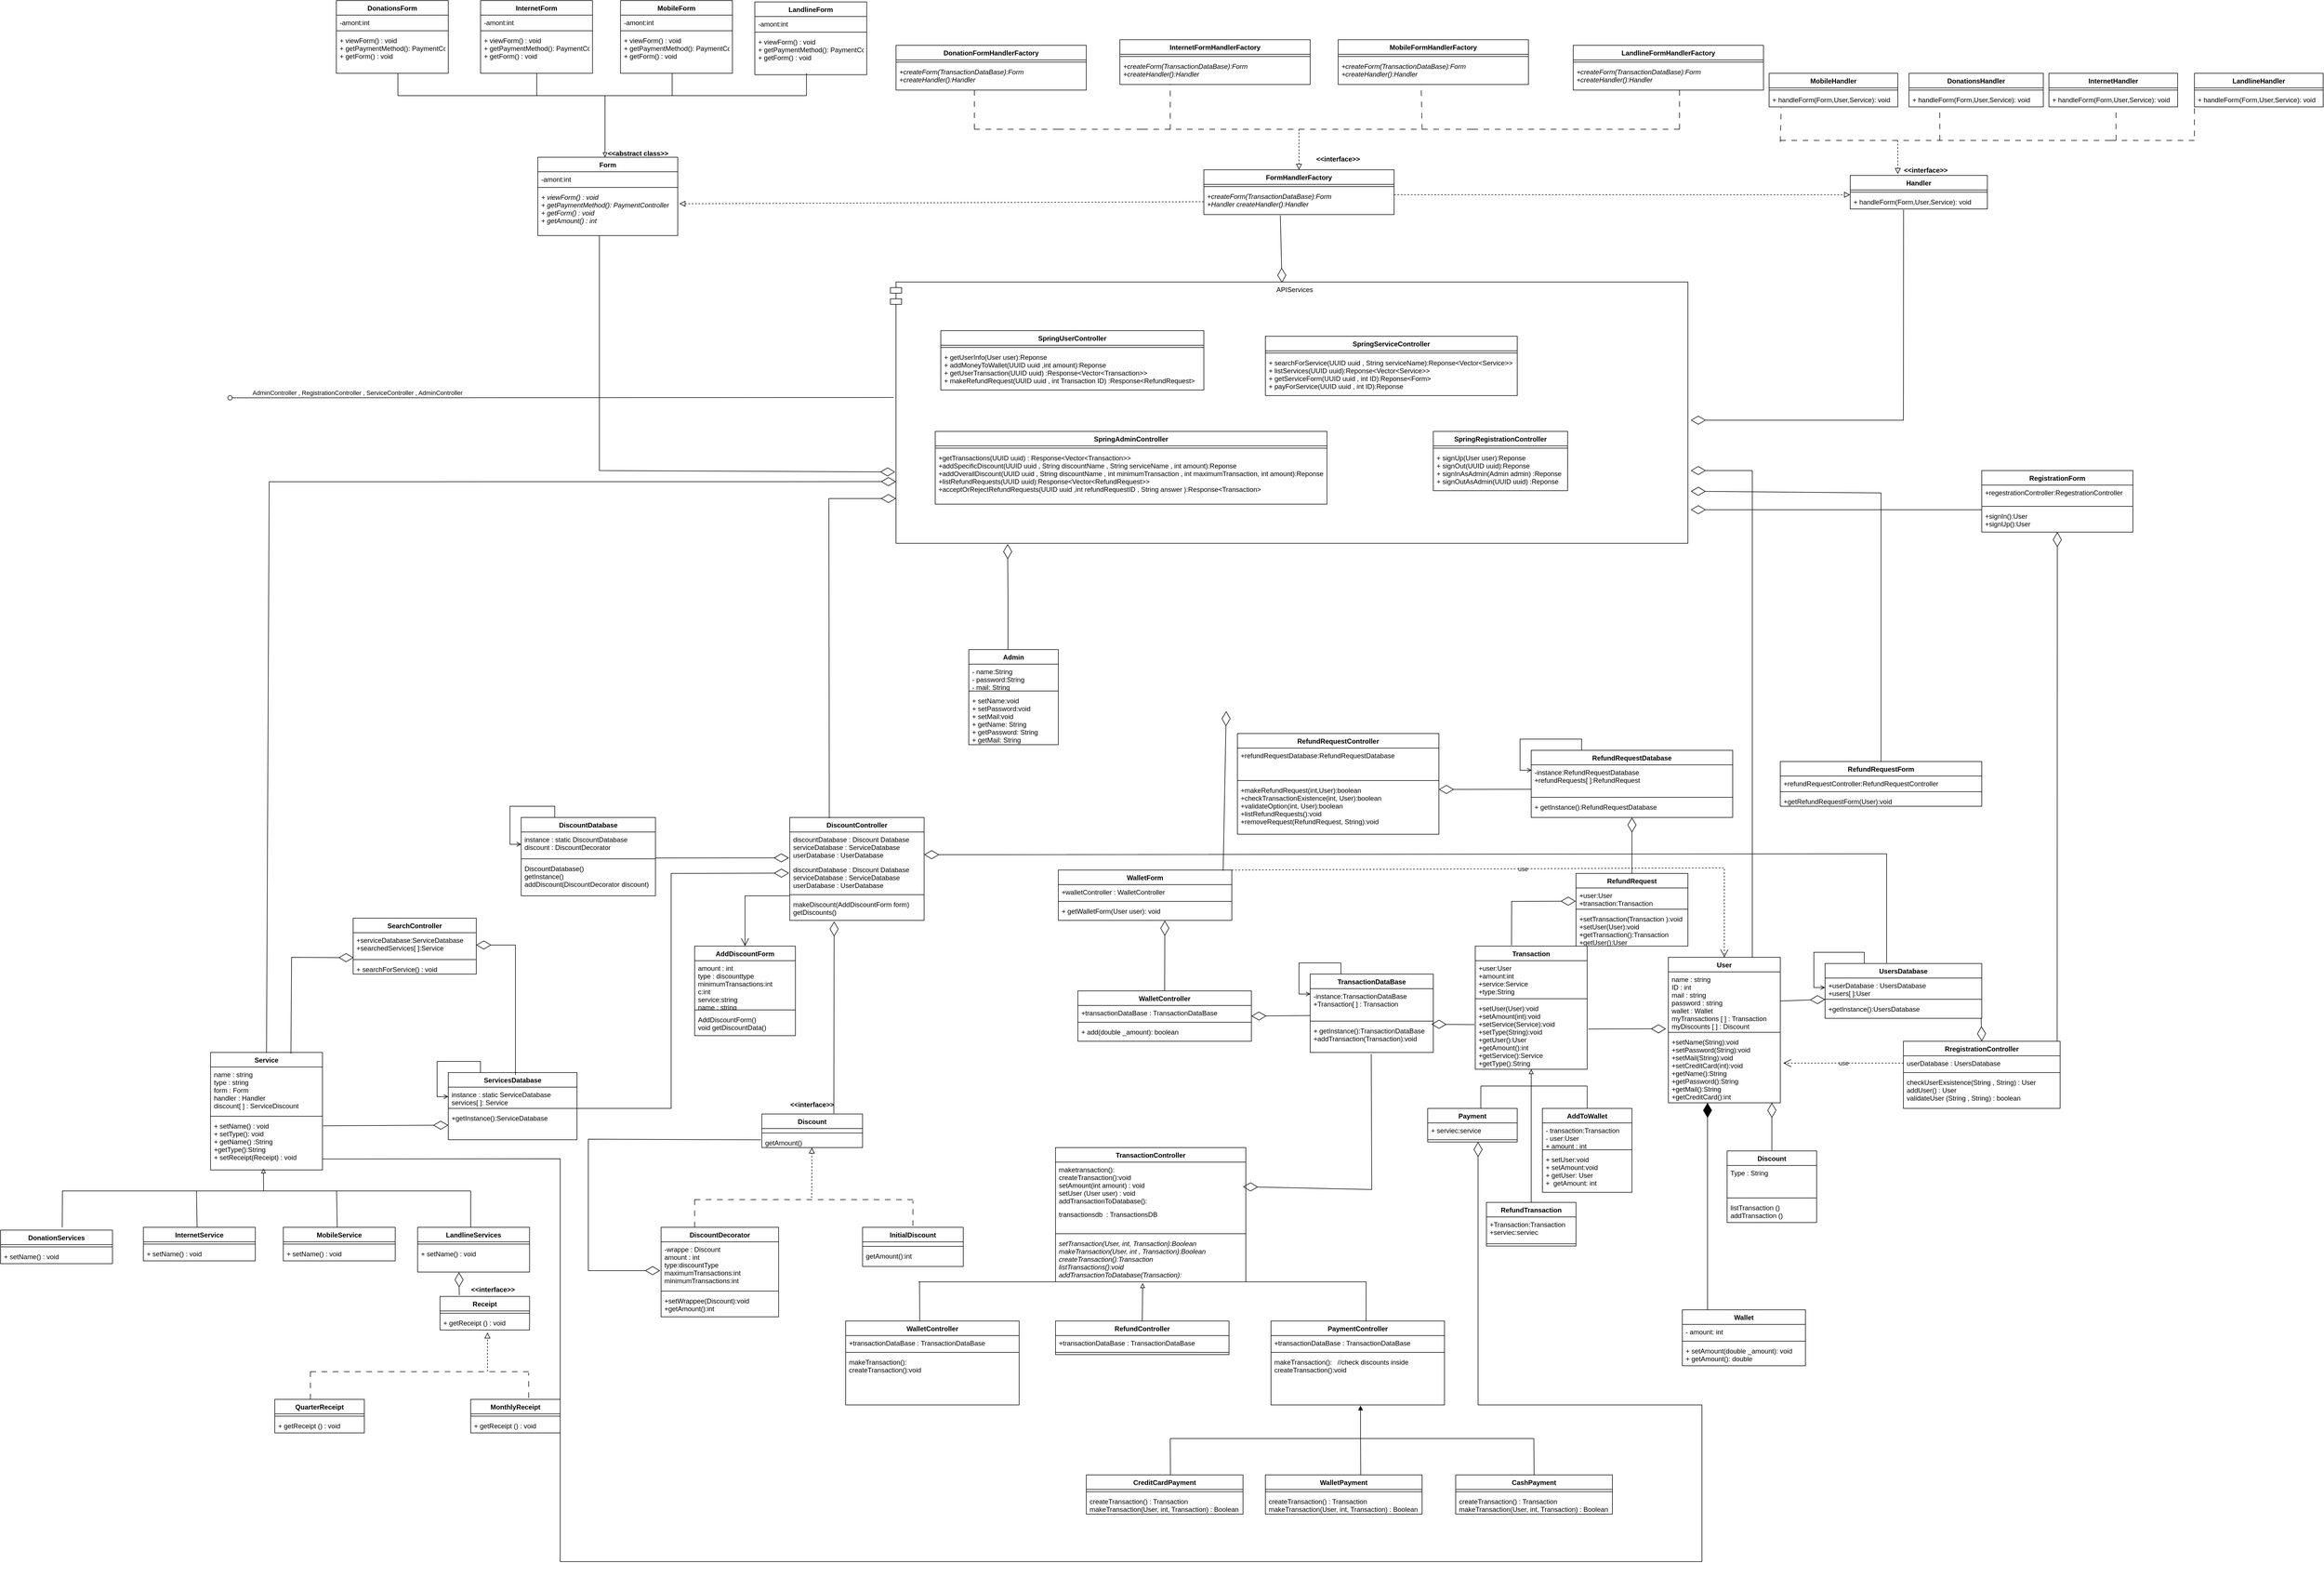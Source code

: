 <mxfile version="20.7.4" type="device"><diagram id="C5RBs43oDa-KdzZeNtuy" name="Page-1"><mxGraphModel dx="4920" dy="4037" grid="1" gridSize="10" guides="1" tooltips="1" connect="1" arrows="1" fold="1" page="1" pageScale="1" pageWidth="1920" pageHeight="1200" math="0" shadow="0"><root><mxCell id="WIyWlLk6GJQsqaUBKTNV-0"/><mxCell id="WIyWlLk6GJQsqaUBKTNV-1" parent="WIyWlLk6GJQsqaUBKTNV-0"/><mxCell id="ndpQs1hu3Z4CRjXssiz7-85" value="" style="endArrow=diamondThin;endFill=0;endSize=24;html=1;rounded=0;exitX=-0.007;exitY=0.346;exitDx=0;exitDy=0;exitPerimeter=0;entryX=0.985;entryY=0.031;entryDx=0;entryDy=0;entryPerimeter=0;" parent="WIyWlLk6GJQsqaUBKTNV-1" source="nMaxFoyerykssOSpypN6-32" target="nMaxFoyerykssOSpypN6-57" edge="1"><mxGeometry width="160" relative="1" as="geometry"><mxPoint x="2280" y="-560" as="sourcePoint"/><mxPoint x="2210" y="-560" as="targetPoint"/></mxGeometry></mxCell><mxCell id="ndpQs1hu3Z4CRjXssiz7-94" value="" style="endArrow=diamondThin;endFill=0;endSize=24;html=1;rounded=0;entryX=0.985;entryY=0.55;entryDx=0;entryDy=0;entryPerimeter=0;exitX=0.496;exitY=1.053;exitDx=0;exitDy=0;exitPerimeter=0;" parent="WIyWlLk6GJQsqaUBKTNV-1" source="nMaxFoyerykssOSpypN6-57" target="giO9AD6d7FRBYeL0FRD8-18" edge="1"><mxGeometry width="160" relative="1" as="geometry"><mxPoint x="2090" y="-500" as="sourcePoint"/><mxPoint x="2095" y="-280" as="targetPoint"/><Array as="points"><mxPoint x="2090" y="-265"/></Array></mxGeometry></mxCell><mxCell id="ndpQs1hu3Z4CRjXssiz7-95" value="Payment" style="swimlane;fontStyle=1;align=center;verticalAlign=top;childLayout=stackLayout;horizontal=1;startSize=26;horizontalStack=0;resizeParent=1;resizeParentMax=0;resizeLast=0;collapsible=1;marginBottom=0;" parent="WIyWlLk6GJQsqaUBKTNV-1" vertex="1"><mxGeometry x="2189.96" y="-410" width="160" height="60" as="geometry"/></mxCell><mxCell id="ndpQs1hu3Z4CRjXssiz7-96" value="+ serviec:service" style="text;strokeColor=none;fillColor=none;align=left;verticalAlign=top;spacingLeft=4;spacingRight=4;overflow=hidden;rotatable=0;points=[[0,0.5],[1,0.5]];portConstraint=eastwest;" parent="ndpQs1hu3Z4CRjXssiz7-95" vertex="1"><mxGeometry y="26" width="160" height="26" as="geometry"/></mxCell><mxCell id="ndpQs1hu3Z4CRjXssiz7-97" value="" style="line;strokeWidth=1;fillColor=none;align=left;verticalAlign=middle;spacingTop=-1;spacingLeft=3;spacingRight=3;rotatable=0;labelPosition=right;points=[];portConstraint=eastwest;strokeColor=inherit;" parent="ndpQs1hu3Z4CRjXssiz7-95" vertex="1"><mxGeometry y="52" width="160" height="8" as="geometry"/></mxCell><mxCell id="ndpQs1hu3Z4CRjXssiz7-99" value="RefundTransaction" style="swimlane;fontStyle=1;align=center;verticalAlign=top;childLayout=stackLayout;horizontal=1;startSize=26;horizontalStack=0;resizeParent=1;resizeParentMax=0;resizeLast=0;collapsible=1;marginBottom=0;" parent="WIyWlLk6GJQsqaUBKTNV-1" vertex="1"><mxGeometry x="2294.96" y="-242" width="160" height="78" as="geometry"/></mxCell><mxCell id="ndpQs1hu3Z4CRjXssiz7-100" value="+Transaction:Transaction&#10;+serviec:serviec" style="text;strokeColor=none;fillColor=none;align=left;verticalAlign=top;spacingLeft=4;spacingRight=4;overflow=hidden;rotatable=0;points=[[0,0.5],[1,0.5]];portConstraint=eastwest;" parent="ndpQs1hu3Z4CRjXssiz7-99" vertex="1"><mxGeometry y="26" width="160" height="44" as="geometry"/></mxCell><mxCell id="ndpQs1hu3Z4CRjXssiz7-101" value="" style="line;strokeWidth=1;fillColor=none;align=left;verticalAlign=middle;spacingTop=-1;spacingLeft=3;spacingRight=3;rotatable=0;labelPosition=right;points=[];portConstraint=eastwest;strokeColor=inherit;" parent="ndpQs1hu3Z4CRjXssiz7-99" vertex="1"><mxGeometry y="70" width="160" height="8" as="geometry"/></mxCell><mxCell id="ndpQs1hu3Z4CRjXssiz7-122" value="" style="endArrow=none;html=1;rounded=0;" parent="WIyWlLk6GJQsqaUBKTNV-1" edge="1"><mxGeometry width="50" height="50" relative="1" as="geometry"><mxPoint x="2284.96" y="-450" as="sourcePoint"/><mxPoint x="2474.96" y="-450" as="targetPoint"/></mxGeometry></mxCell><mxCell id="ndpQs1hu3Z4CRjXssiz7-123" value="" style="endArrow=none;html=1;rounded=0;exitX=0.5;exitY=0;exitDx=0;exitDy=0;" parent="WIyWlLk6GJQsqaUBKTNV-1" source="ndpQs1hu3Z4CRjXssiz7-99" edge="1"><mxGeometry width="50" height="50" relative="1" as="geometry"><mxPoint x="2374.96" y="-284" as="sourcePoint"/><mxPoint x="2374.96" y="-450" as="targetPoint"/></mxGeometry></mxCell><mxCell id="ndpQs1hu3Z4CRjXssiz7-124" value="" style="endArrow=none;html=1;rounded=0;" parent="WIyWlLk6GJQsqaUBKTNV-1" edge="1"><mxGeometry width="50" height="50" relative="1" as="geometry"><mxPoint x="2284.96" y="-410" as="sourcePoint"/><mxPoint x="2284.96" y="-450" as="targetPoint"/></mxGeometry></mxCell><mxCell id="ndpQs1hu3Z4CRjXssiz7-125" value="" style="endArrow=none;html=1;rounded=0;" parent="WIyWlLk6GJQsqaUBKTNV-1" edge="1"><mxGeometry width="50" height="50" relative="1" as="geometry"><mxPoint x="2474.96" y="-410" as="sourcePoint"/><mxPoint x="2474.96" y="-450" as="targetPoint"/></mxGeometry></mxCell><mxCell id="ndpQs1hu3Z4CRjXssiz7-127" value="" style="html=1;verticalAlign=bottom;endArrow=block;rounded=0;endFill=0;" parent="WIyWlLk6GJQsqaUBKTNV-1" target="nMaxFoyerykssOSpypN6-32" edge="1"><mxGeometry width="80" relative="1" as="geometry"><mxPoint x="2374.96" y="-450" as="sourcePoint"/><mxPoint x="2375" y="-480" as="targetPoint"/></mxGeometry></mxCell><mxCell id="ndpQs1hu3Z4CRjXssiz7-145" value="Handler" style="swimlane;fontStyle=1;align=center;verticalAlign=top;childLayout=stackLayout;horizontal=1;startSize=26;horizontalStack=0;resizeParent=1;resizeParentMax=0;resizeLast=0;collapsible=1;marginBottom=0;" parent="WIyWlLk6GJQsqaUBKTNV-1" vertex="1"><mxGeometry x="2944.96" y="-2077.5" width="245.04" height="60" as="geometry"/></mxCell><mxCell id="ndpQs1hu3Z4CRjXssiz7-147" value="" style="line;strokeWidth=1;fillColor=none;align=left;verticalAlign=middle;spacingTop=-1;spacingLeft=3;spacingRight=3;rotatable=0;labelPosition=right;points=[];portConstraint=eastwest;strokeColor=inherit;" parent="ndpQs1hu3Z4CRjXssiz7-145" vertex="1"><mxGeometry y="26" width="245.04" height="8" as="geometry"/></mxCell><mxCell id="ndpQs1hu3Z4CRjXssiz7-148" value="+ handleForm(Form,User,Service): void&#10;" style="text;strokeColor=none;fillColor=none;align=left;verticalAlign=top;spacingLeft=4;spacingRight=4;overflow=hidden;rotatable=0;points=[[0,0.5],[1,0.5]];portConstraint=eastwest;" parent="ndpQs1hu3Z4CRjXssiz7-145" vertex="1"><mxGeometry y="34" width="245.04" height="26" as="geometry"/></mxCell><mxCell id="8pS-hCJ2efgpqEzvmu1n-0" value="Wallet" style="swimlane;fontStyle=1;align=center;verticalAlign=top;childLayout=stackLayout;horizontal=1;startSize=26;horizontalStack=0;resizeParent=1;resizeParentMax=0;resizeLast=0;collapsible=1;marginBottom=0;" parent="WIyWlLk6GJQsqaUBKTNV-1" vertex="1"><mxGeometry x="2644.96" y="-50" width="220" height="100" as="geometry"/></mxCell><mxCell id="8pS-hCJ2efgpqEzvmu1n-1" value="- amount: int" style="text;strokeColor=none;fillColor=none;align=left;verticalAlign=top;spacingLeft=4;spacingRight=4;overflow=hidden;rotatable=0;points=[[0,0.5],[1,0.5]];portConstraint=eastwest;" parent="8pS-hCJ2efgpqEzvmu1n-0" vertex="1"><mxGeometry y="26" width="220" height="26" as="geometry"/></mxCell><mxCell id="8pS-hCJ2efgpqEzvmu1n-2" value="" style="line;strokeWidth=1;fillColor=none;align=left;verticalAlign=middle;spacingTop=-1;spacingLeft=3;spacingRight=3;rotatable=0;labelPosition=right;points=[];portConstraint=eastwest;strokeColor=inherit;" parent="8pS-hCJ2efgpqEzvmu1n-0" vertex="1"><mxGeometry y="52" width="220" height="8" as="geometry"/></mxCell><mxCell id="8pS-hCJ2efgpqEzvmu1n-3" value="+ setAmount(double _amount): void&#10;+ getAmount(): double&#10;" style="text;strokeColor=none;fillColor=none;align=left;verticalAlign=top;spacingLeft=4;spacingRight=4;overflow=hidden;rotatable=0;points=[[0,0.5],[1,0.5]];portConstraint=eastwest;" parent="8pS-hCJ2efgpqEzvmu1n-0" vertex="1"><mxGeometry y="60" width="220" height="40" as="geometry"/></mxCell><mxCell id="8pS-hCJ2efgpqEzvmu1n-4" value="WalletController" style="swimlane;fontStyle=1;align=center;verticalAlign=top;childLayout=stackLayout;horizontal=1;startSize=26;horizontalStack=0;resizeParent=1;resizeParentMax=0;resizeLast=0;collapsible=1;marginBottom=0;" parent="WIyWlLk6GJQsqaUBKTNV-1" vertex="1"><mxGeometry x="1564.96" y="-620" width="310" height="90" as="geometry"/></mxCell><mxCell id="8pS-hCJ2efgpqEzvmu1n-5" value="+transactionDataBase : TransactionDataBase" style="text;strokeColor=none;fillColor=none;align=left;verticalAlign=top;spacingLeft=4;spacingRight=4;overflow=hidden;rotatable=0;points=[[0,0.5],[1,0.5]];portConstraint=eastwest;" parent="8pS-hCJ2efgpqEzvmu1n-4" vertex="1"><mxGeometry y="26" width="310" height="26" as="geometry"/></mxCell><mxCell id="8pS-hCJ2efgpqEzvmu1n-6" value="" style="line;strokeWidth=1;fillColor=none;align=left;verticalAlign=middle;spacingTop=-1;spacingLeft=3;spacingRight=3;rotatable=0;labelPosition=right;points=[];portConstraint=eastwest;strokeColor=inherit;" parent="8pS-hCJ2efgpqEzvmu1n-4" vertex="1"><mxGeometry y="52" width="310" height="8" as="geometry"/></mxCell><mxCell id="8pS-hCJ2efgpqEzvmu1n-7" value="+ add(double _amount): boolean " style="text;strokeColor=none;fillColor=none;align=left;verticalAlign=top;spacingLeft=4;spacingRight=4;overflow=hidden;rotatable=0;points=[[0,0.5],[1,0.5]];portConstraint=eastwest;" parent="8pS-hCJ2efgpqEzvmu1n-4" vertex="1"><mxGeometry y="60" width="310" height="30" as="geometry"/></mxCell><mxCell id="8pS-hCJ2efgpqEzvmu1n-8" value="WalletForm" style="swimlane;fontStyle=1;align=center;verticalAlign=top;childLayout=stackLayout;horizontal=1;startSize=26;horizontalStack=0;resizeParent=1;resizeParentMax=0;resizeLast=0;collapsible=1;marginBottom=0;" parent="WIyWlLk6GJQsqaUBKTNV-1" vertex="1"><mxGeometry x="1530" y="-836" width="310" height="90" as="geometry"/></mxCell><mxCell id="8pS-hCJ2efgpqEzvmu1n-9" value="+walletController : WalletController" style="text;strokeColor=none;fillColor=none;align=left;verticalAlign=top;spacingLeft=4;spacingRight=4;overflow=hidden;rotatable=0;points=[[0,0.5],[1,0.5]];portConstraint=eastwest;" parent="8pS-hCJ2efgpqEzvmu1n-8" vertex="1"><mxGeometry y="26" width="310" height="26" as="geometry"/></mxCell><mxCell id="8pS-hCJ2efgpqEzvmu1n-10" value="" style="line;strokeWidth=1;fillColor=none;align=left;verticalAlign=middle;spacingTop=-1;spacingLeft=3;spacingRight=3;rotatable=0;labelPosition=right;points=[];portConstraint=eastwest;strokeColor=inherit;" parent="8pS-hCJ2efgpqEzvmu1n-8" vertex="1"><mxGeometry y="52" width="310" height="8" as="geometry"/></mxCell><mxCell id="8pS-hCJ2efgpqEzvmu1n-11" value="+ getWalletForm(User user): void" style="text;strokeColor=none;fillColor=none;align=left;verticalAlign=top;spacingLeft=4;spacingRight=4;overflow=hidden;rotatable=0;points=[[0,0.5],[1,0.5]];portConstraint=eastwest;" parent="8pS-hCJ2efgpqEzvmu1n-8" vertex="1"><mxGeometry y="60" width="310" height="30" as="geometry"/></mxCell><mxCell id="8pS-hCJ2efgpqEzvmu1n-12" value="" style="endArrow=diamondThin;endFill=0;endSize=24;html=1;rounded=0;exitX=0.5;exitY=0;exitDx=0;exitDy=0;entryX=0.614;entryY=1.017;entryDx=0;entryDy=0;entryPerimeter=0;" parent="WIyWlLk6GJQsqaUBKTNV-1" source="8pS-hCJ2efgpqEzvmu1n-4" target="8pS-hCJ2efgpqEzvmu1n-11" edge="1"><mxGeometry width="160" relative="1" as="geometry"><mxPoint x="1851.79" y="-615.36" as="sourcePoint"/><mxPoint x="1830" y="-720" as="targetPoint"/></mxGeometry></mxCell><mxCell id="c_dmDbs35rqngK_Q_ecr-1" value="" style="endArrow=diamondThin;endFill=0;endSize=24;html=1;rounded=0;exitX=1;exitY=0.5;exitDx=0;exitDy=0;entryX=0;entryY=0.53;entryDx=0;entryDy=0;entryPerimeter=0;" parent="WIyWlLk6GJQsqaUBKTNV-1" source="nMaxFoyerykssOSpypN6-18" target="nMaxFoyerykssOSpypN6-25" edge="1"><mxGeometry width="160" relative="1" as="geometry"><mxPoint x="2825.17" y="-569.832" as="sourcePoint"/><mxPoint x="2870" y="-610" as="targetPoint"/></mxGeometry></mxCell><mxCell id="c_dmDbs35rqngK_Q_ecr-2" value="" style="endArrow=diamondThin;endFill=0;endSize=24;html=1;rounded=0;entryX=0.004;entryY=0.366;entryDx=0;entryDy=0;entryPerimeter=0;exitX=1.009;exitY=0.411;exitDx=0;exitDy=0;exitPerimeter=0;" parent="WIyWlLk6GJQsqaUBKTNV-1" source="nMaxFoyerykssOSpypN6-32" edge="1"><mxGeometry width="160" relative="1" as="geometry"><mxPoint x="2470" y="-550" as="sourcePoint"/><mxPoint x="2615.8" y="-552.276" as="targetPoint"/></mxGeometry></mxCell><mxCell id="c_dmDbs35rqngK_Q_ecr-5" value="RregistrationController" style="swimlane;fontStyle=1;align=center;verticalAlign=top;childLayout=stackLayout;horizontal=1;startSize=26;horizontalStack=0;resizeParent=1;resizeParentMax=0;resizeLast=0;collapsible=1;marginBottom=0;" parent="WIyWlLk6GJQsqaUBKTNV-1" vertex="1"><mxGeometry x="3040" y="-530" width="280" height="120" as="geometry"/></mxCell><mxCell id="c_dmDbs35rqngK_Q_ecr-6" value="userDatabase : UsersDatabase" style="text;strokeColor=none;fillColor=none;align=left;verticalAlign=top;spacingLeft=4;spacingRight=4;overflow=hidden;rotatable=0;points=[[0,0.5],[1,0.5]];portConstraint=eastwest;" parent="c_dmDbs35rqngK_Q_ecr-5" vertex="1"><mxGeometry y="26" width="280" height="26" as="geometry"/></mxCell><mxCell id="c_dmDbs35rqngK_Q_ecr-7" value="" style="line;strokeWidth=1;fillColor=none;align=left;verticalAlign=middle;spacingTop=-1;spacingLeft=3;spacingRight=3;rotatable=0;labelPosition=right;points=[];portConstraint=eastwest;strokeColor=inherit;" parent="c_dmDbs35rqngK_Q_ecr-5" vertex="1"><mxGeometry y="52" width="280" height="8" as="geometry"/></mxCell><mxCell id="c_dmDbs35rqngK_Q_ecr-8" value="checkUserExsistence(String , String) : User&#10;addUser() : User&#10;validateUser (String , String) : boolean" style="text;strokeColor=none;fillColor=none;align=left;verticalAlign=top;spacingLeft=4;spacingRight=4;overflow=hidden;rotatable=0;points=[[0,0.5],[1,0.5]];portConstraint=eastwest;" parent="c_dmDbs35rqngK_Q_ecr-5" vertex="1"><mxGeometry y="60" width="280" height="60" as="geometry"/></mxCell><mxCell id="c_dmDbs35rqngK_Q_ecr-9" value="Discount" style="swimlane;fontStyle=1;align=center;verticalAlign=top;childLayout=stackLayout;horizontal=1;startSize=26;horizontalStack=0;resizeParent=1;resizeParentMax=0;resizeLast=0;collapsible=1;marginBottom=0;" parent="WIyWlLk6GJQsqaUBKTNV-1" vertex="1"><mxGeometry x="2724.96" y="-334" width="160" height="128" as="geometry"/></mxCell><mxCell id="c_dmDbs35rqngK_Q_ecr-10" value="Type : String" style="text;strokeColor=none;fillColor=none;align=left;verticalAlign=top;spacingLeft=4;spacingRight=4;overflow=hidden;rotatable=0;points=[[0,0.5],[1,0.5]];portConstraint=eastwest;" parent="c_dmDbs35rqngK_Q_ecr-9" vertex="1"><mxGeometry y="26" width="160" height="54" as="geometry"/></mxCell><mxCell id="c_dmDbs35rqngK_Q_ecr-11" value="" style="line;strokeWidth=1;fillColor=none;align=left;verticalAlign=middle;spacingTop=-1;spacingLeft=3;spacingRight=3;rotatable=0;labelPosition=right;points=[];portConstraint=eastwest;strokeColor=inherit;" parent="c_dmDbs35rqngK_Q_ecr-9" vertex="1"><mxGeometry y="80" width="160" height="8" as="geometry"/></mxCell><mxCell id="c_dmDbs35rqngK_Q_ecr-12" value="listTransaction ()&#10;addTransaction ()" style="text;strokeColor=none;fillColor=none;align=left;verticalAlign=top;spacingLeft=4;spacingRight=4;overflow=hidden;rotatable=0;points=[[0,0.5],[1,0.5]];portConstraint=eastwest;" parent="c_dmDbs35rqngK_Q_ecr-9" vertex="1"><mxGeometry y="88" width="160" height="40" as="geometry"/></mxCell><mxCell id="c_dmDbs35rqngK_Q_ecr-18" value="use" style="endArrow=open;endSize=12;dashed=1;html=1;rounded=0;entryX=1.002;entryY=0.904;entryDx=0;entryDy=0;entryPerimeter=0;" parent="WIyWlLk6GJQsqaUBKTNV-1" source="c_dmDbs35rqngK_Q_ecr-6" edge="1"><mxGeometry width="160" relative="1" as="geometry"><mxPoint x="3254.96" y="-490" as="sourcePoint"/><mxPoint x="2825.38" y="-490.944" as="targetPoint"/></mxGeometry></mxCell><mxCell id="c_dmDbs35rqngK_Q_ecr-19" value="" style="endArrow=diamondThin;endFill=1;endSize=24;html=1;rounded=0;exitX=0.205;exitY=0.003;exitDx=0;exitDy=0;exitPerimeter=0;" parent="WIyWlLk6GJQsqaUBKTNV-1" source="8pS-hCJ2efgpqEzvmu1n-0" edge="1"><mxGeometry width="160" relative="1" as="geometry"><mxPoint x="2624.12" y="-541.364" as="sourcePoint"/><mxPoint x="2689.96" y="-420" as="targetPoint"/></mxGeometry></mxCell><mxCell id="c_dmDbs35rqngK_Q_ecr-20" value="" style="endArrow=diamondThin;endFill=0;endSize=24;html=1;rounded=0;entryX=1;entryY=0.5;entryDx=0;entryDy=0;exitX=-0.001;exitY=0.889;exitDx=0;exitDy=0;exitPerimeter=0;" parent="WIyWlLk6GJQsqaUBKTNV-1" source="nMaxFoyerykssOSpypN6-55" target="8pS-hCJ2efgpqEzvmu1n-4" edge="1"><mxGeometry width="160" relative="1" as="geometry"><mxPoint x="1970" y="-575" as="sourcePoint"/><mxPoint x="1884.96" y="-575.63" as="targetPoint"/></mxGeometry></mxCell><mxCell id="giO9AD6d7FRBYeL0FRD8-0" value="TransactionController" style="swimlane;fontStyle=1;align=center;verticalAlign=top;childLayout=stackLayout;horizontal=1;startSize=26;horizontalStack=0;resizeParent=1;resizeParentMax=0;resizeLast=0;collapsible=1;marginBottom=0;" parent="WIyWlLk6GJQsqaUBKTNV-1" vertex="1"><mxGeometry x="1525" y="-340" width="340" height="240" as="geometry"/></mxCell><mxCell id="giO9AD6d7FRBYeL0FRD8-18" value="maketransaction():&#10;createTransaction():void&#10;setAmount(int amount) : void &#10;setUser (User user) : void&#10;addTransactionToDatabase(): " style="text;strokeColor=none;fillColor=none;align=left;verticalAlign=top;spacingLeft=4;spacingRight=4;overflow=hidden;rotatable=0;points=[[0,0.5],[1,0.5]];portConstraint=eastwest;" parent="giO9AD6d7FRBYeL0FRD8-0" vertex="1"><mxGeometry y="26" width="340" height="80" as="geometry"/></mxCell><mxCell id="giO9AD6d7FRBYeL0FRD8-1" value="transactionsdb  : TransactionsDB " style="text;strokeColor=none;fillColor=none;align=left;verticalAlign=top;spacingLeft=4;spacingRight=4;overflow=hidden;rotatable=0;points=[[0,0.5],[1,0.5]];portConstraint=eastwest;" parent="giO9AD6d7FRBYeL0FRD8-0" vertex="1"><mxGeometry y="106" width="340" height="44" as="geometry"/></mxCell><mxCell id="giO9AD6d7FRBYeL0FRD8-2" value="" style="line;strokeWidth=1;fillColor=none;align=left;verticalAlign=middle;spacingTop=-1;spacingLeft=3;spacingRight=3;rotatable=0;labelPosition=right;points=[];portConstraint=eastwest;strokeColor=inherit;" parent="giO9AD6d7FRBYeL0FRD8-0" vertex="1"><mxGeometry y="150" width="340" height="8" as="geometry"/></mxCell><mxCell id="giO9AD6d7FRBYeL0FRD8-3" value="setTransaction(User, int, Transaction):Boolean&#10;makeTransaction(User, int , Transaction):Boolean&#10;createTransaction():Transaction&#10;listTransactions():void&#10;addTransactionToDatabase(Transaction): " style="text;strokeColor=none;fillColor=none;align=left;verticalAlign=top;spacingLeft=4;spacingRight=4;overflow=hidden;rotatable=0;points=[[0,0.5],[1,0.5]];portConstraint=eastwest;fontStyle=2" parent="giO9AD6d7FRBYeL0FRD8-0" vertex="1"><mxGeometry y="158" width="340" height="82" as="geometry"/></mxCell><mxCell id="giO9AD6d7FRBYeL0FRD8-4" value="WalletController" style="swimlane;fontStyle=1;align=center;verticalAlign=top;childLayout=stackLayout;horizontal=1;startSize=26;horizontalStack=0;resizeParent=1;resizeParentMax=0;resizeLast=0;collapsible=1;marginBottom=0;" parent="WIyWlLk6GJQsqaUBKTNV-1" vertex="1"><mxGeometry x="1150" y="-30" width="310" height="150" as="geometry"/></mxCell><mxCell id="giO9AD6d7FRBYeL0FRD8-5" value="+transactionDataBase : TransactionDataBase" style="text;strokeColor=none;fillColor=none;align=left;verticalAlign=top;spacingLeft=4;spacingRight=4;overflow=hidden;rotatable=0;points=[[0,0.5],[1,0.5]];portConstraint=eastwest;" parent="giO9AD6d7FRBYeL0FRD8-4" vertex="1"><mxGeometry y="26" width="310" height="26" as="geometry"/></mxCell><mxCell id="giO9AD6d7FRBYeL0FRD8-6" value="" style="line;strokeWidth=1;fillColor=none;align=left;verticalAlign=middle;spacingTop=-1;spacingLeft=3;spacingRight=3;rotatable=0;labelPosition=right;points=[];portConstraint=eastwest;strokeColor=inherit;" parent="giO9AD6d7FRBYeL0FRD8-4" vertex="1"><mxGeometry y="52" width="310" height="8" as="geometry"/></mxCell><mxCell id="giO9AD6d7FRBYeL0FRD8-7" value="makeTransaction():&#10;createTransaction():void&#10;" style="text;strokeColor=none;fillColor=none;align=left;verticalAlign=top;spacingLeft=4;spacingRight=4;overflow=hidden;rotatable=0;points=[[0,0.5],[1,0.5]];portConstraint=eastwest;" parent="giO9AD6d7FRBYeL0FRD8-4" vertex="1"><mxGeometry y="60" width="310" height="90" as="geometry"/></mxCell><mxCell id="giO9AD6d7FRBYeL0FRD8-11" value="PaymentController" style="swimlane;fontStyle=1;align=center;verticalAlign=top;childLayout=stackLayout;horizontal=1;startSize=26;horizontalStack=0;resizeParent=1;resizeParentMax=0;resizeLast=0;collapsible=1;marginBottom=0;" parent="WIyWlLk6GJQsqaUBKTNV-1" vertex="1"><mxGeometry x="1910" y="-30" width="310" height="150" as="geometry"/></mxCell><mxCell id="giO9AD6d7FRBYeL0FRD8-12" value="+transactionDataBase : TransactionDataBase" style="text;strokeColor=none;fillColor=none;align=left;verticalAlign=top;spacingLeft=4;spacingRight=4;overflow=hidden;rotatable=0;points=[[0,0.5],[1,0.5]];portConstraint=eastwest;" parent="giO9AD6d7FRBYeL0FRD8-11" vertex="1"><mxGeometry y="26" width="310" height="26" as="geometry"/></mxCell><mxCell id="giO9AD6d7FRBYeL0FRD8-13" value="" style="line;strokeWidth=1;fillColor=none;align=left;verticalAlign=middle;spacingTop=-1;spacingLeft=3;spacingRight=3;rotatable=0;labelPosition=right;points=[];portConstraint=eastwest;strokeColor=inherit;" parent="giO9AD6d7FRBYeL0FRD8-11" vertex="1"><mxGeometry y="52" width="310" height="8" as="geometry"/></mxCell><mxCell id="giO9AD6d7FRBYeL0FRD8-14" value="makeTransaction():   //check discounts inside&#10;createTransaction():void&#10;  " style="text;strokeColor=none;fillColor=none;align=left;verticalAlign=top;spacingLeft=4;spacingRight=4;overflow=hidden;rotatable=0;points=[[0,0.5],[1,0.5]];portConstraint=eastwest;" parent="giO9AD6d7FRBYeL0FRD8-11" vertex="1"><mxGeometry y="60" width="310" height="90" as="geometry"/></mxCell><mxCell id="giO9AD6d7FRBYeL0FRD8-15" value="RefundController" style="swimlane;fontStyle=1;align=center;verticalAlign=top;childLayout=stackLayout;horizontal=1;startSize=26;horizontalStack=0;resizeParent=1;resizeParentMax=0;resizeLast=0;collapsible=1;marginBottom=0;" parent="WIyWlLk6GJQsqaUBKTNV-1" vertex="1"><mxGeometry x="1525" y="-30" width="310" height="60" as="geometry"/></mxCell><mxCell id="giO9AD6d7FRBYeL0FRD8-16" value="+transactionDataBase : TransactionDataBase" style="text;strokeColor=none;fillColor=none;align=left;verticalAlign=top;spacingLeft=4;spacingRight=4;overflow=hidden;rotatable=0;points=[[0,0.5],[1,0.5]];portConstraint=eastwest;" parent="giO9AD6d7FRBYeL0FRD8-15" vertex="1"><mxGeometry y="26" width="310" height="26" as="geometry"/></mxCell><mxCell id="giO9AD6d7FRBYeL0FRD8-17" value="" style="line;strokeWidth=1;fillColor=none;align=left;verticalAlign=middle;spacingTop=-1;spacingLeft=3;spacingRight=3;rotatable=0;labelPosition=right;points=[];portConstraint=eastwest;strokeColor=inherit;" parent="giO9AD6d7FRBYeL0FRD8-15" vertex="1"><mxGeometry y="52" width="310" height="8" as="geometry"/></mxCell><mxCell id="fdfa1HJ58zLh8f_gPo-r-1" value="AddToWallet" style="swimlane;fontStyle=1;align=center;verticalAlign=top;childLayout=stackLayout;horizontal=1;startSize=26;horizontalStack=0;resizeParent=1;resizeParentMax=0;resizeLast=0;collapsible=1;marginBottom=0;" parent="WIyWlLk6GJQsqaUBKTNV-1" vertex="1"><mxGeometry x="2394.96" y="-410" width="160" height="150" as="geometry"/></mxCell><mxCell id="fdfa1HJ58zLh8f_gPo-r-2" value="- transaction:Transaction&#10;- user:User&#10;+ amount : int" style="text;strokeColor=none;fillColor=none;align=left;verticalAlign=top;spacingLeft=4;spacingRight=4;overflow=hidden;rotatable=0;points=[[0,0.5],[1,0.5]];portConstraint=eastwest;" parent="fdfa1HJ58zLh8f_gPo-r-1" vertex="1"><mxGeometry y="26" width="160" height="44" as="geometry"/></mxCell><mxCell id="fdfa1HJ58zLh8f_gPo-r-3" value="" style="line;strokeWidth=1;fillColor=none;align=left;verticalAlign=middle;spacingTop=-1;spacingLeft=3;spacingRight=3;rotatable=0;labelPosition=right;points=[];portConstraint=eastwest;strokeColor=inherit;" parent="fdfa1HJ58zLh8f_gPo-r-1" vertex="1"><mxGeometry y="70" width="160" height="8" as="geometry"/></mxCell><mxCell id="fdfa1HJ58zLh8f_gPo-r-4" value="+ setUser:void&#10;+ setAmount:void&#10;+ getUser: User&#10;+  getAmount: int" style="text;strokeColor=none;fillColor=none;align=left;verticalAlign=top;spacingLeft=4;spacingRight=4;overflow=hidden;rotatable=0;points=[[0,0.5],[1,0.5]];portConstraint=eastwest;" parent="fdfa1HJ58zLh8f_gPo-r-1" vertex="1"><mxGeometry y="78" width="160" height="72" as="geometry"/></mxCell><mxCell id="fdfa1HJ58zLh8f_gPo-r-13" value="CashPayment" style="swimlane;fontStyle=1;align=center;verticalAlign=top;childLayout=stackLayout;horizontal=1;startSize=26;horizontalStack=0;resizeParent=1;resizeParentMax=0;resizeLast=0;collapsible=1;marginBottom=0;" parent="WIyWlLk6GJQsqaUBKTNV-1" vertex="1"><mxGeometry x="2240" y="245" width="280" height="70" as="geometry"/></mxCell><mxCell id="fdfa1HJ58zLh8f_gPo-r-15" value="" style="line;strokeWidth=1;fillColor=none;align=left;verticalAlign=middle;spacingTop=-1;spacingLeft=3;spacingRight=3;rotatable=0;labelPosition=right;points=[];portConstraint=eastwest;strokeColor=inherit;" parent="fdfa1HJ58zLh8f_gPo-r-13" vertex="1"><mxGeometry y="26" width="280" height="8" as="geometry"/></mxCell><mxCell id="fdfa1HJ58zLh8f_gPo-r-16" value="createTransaction() : Transaction&#10;makeTransaction(User, int, Transaction) : Boolean&#10;" style="text;strokeColor=none;fillColor=none;align=left;verticalAlign=top;spacingLeft=4;spacingRight=4;overflow=hidden;rotatable=0;points=[[0,0.5],[1,0.5]];portConstraint=eastwest;" parent="fdfa1HJ58zLh8f_gPo-r-13" vertex="1"><mxGeometry y="34" width="280" height="36" as="geometry"/></mxCell><mxCell id="fdfa1HJ58zLh8f_gPo-r-17" value="CreditCardPayment" style="swimlane;fontStyle=1;align=center;verticalAlign=top;childLayout=stackLayout;horizontal=1;startSize=26;horizontalStack=0;resizeParent=1;resizeParentMax=0;resizeLast=0;collapsible=1;marginBottom=0;" parent="WIyWlLk6GJQsqaUBKTNV-1" vertex="1"><mxGeometry x="1580" y="245" width="280" height="70" as="geometry"/></mxCell><mxCell id="fdfa1HJ58zLh8f_gPo-r-18" value="" style="line;strokeWidth=1;fillColor=none;align=left;verticalAlign=middle;spacingTop=-1;spacingLeft=3;spacingRight=3;rotatable=0;labelPosition=right;points=[];portConstraint=eastwest;strokeColor=inherit;" parent="fdfa1HJ58zLh8f_gPo-r-17" vertex="1"><mxGeometry y="26" width="280" height="8" as="geometry"/></mxCell><mxCell id="fdfa1HJ58zLh8f_gPo-r-19" value="createTransaction() : Transaction&#10;makeTransaction(User, int, Transaction) : Boolean&#10;" style="text;strokeColor=none;fillColor=none;align=left;verticalAlign=top;spacingLeft=4;spacingRight=4;overflow=hidden;rotatable=0;points=[[0,0.5],[1,0.5]];portConstraint=eastwest;" parent="fdfa1HJ58zLh8f_gPo-r-17" vertex="1"><mxGeometry y="34" width="280" height="36" as="geometry"/></mxCell><mxCell id="fdfa1HJ58zLh8f_gPo-r-24" value="" style="endArrow=none;html=1;rounded=0;" parent="WIyWlLk6GJQsqaUBKTNV-1" edge="1"><mxGeometry width="50" height="50" relative="1" as="geometry"><mxPoint x="1600" y="-100" as="sourcePoint"/><mxPoint x="1790" y="-100" as="targetPoint"/></mxGeometry></mxCell><mxCell id="fdfa1HJ58zLh8f_gPo-r-32" value="" style="endArrow=none;html=1;rounded=0;" parent="WIyWlLk6GJQsqaUBKTNV-1" edge="1"><mxGeometry width="50" height="50" relative="1" as="geometry"><mxPoint x="1790" y="-100" as="sourcePoint"/><mxPoint x="1980" y="-100" as="targetPoint"/></mxGeometry></mxCell><mxCell id="fdfa1HJ58zLh8f_gPo-r-33" value="" style="endArrow=none;html=1;rounded=0;" parent="WIyWlLk6GJQsqaUBKTNV-1" edge="1"><mxGeometry width="50" height="50" relative="1" as="geometry"><mxPoint x="1890" y="-100" as="sourcePoint"/><mxPoint x="2080" y="-100" as="targetPoint"/></mxGeometry></mxCell><mxCell id="fdfa1HJ58zLh8f_gPo-r-34" value="" style="endArrow=none;html=1;rounded=0;entryX=0.548;entryY=0;entryDx=0;entryDy=0;entryPerimeter=0;" parent="WIyWlLk6GJQsqaUBKTNV-1" target="giO9AD6d7FRBYeL0FRD8-11" edge="1"><mxGeometry width="50" height="50" relative="1" as="geometry"><mxPoint x="2080" y="-100" as="sourcePoint"/><mxPoint x="2080" y="-75.48" as="targetPoint"/></mxGeometry></mxCell><mxCell id="fdfa1HJ58zLh8f_gPo-r-35" value="" style="endArrow=none;html=1;rounded=0;" parent="WIyWlLk6GJQsqaUBKTNV-1" edge="1"><mxGeometry width="50" height="50" relative="1" as="geometry"><mxPoint x="1410" y="-100" as="sourcePoint"/><mxPoint x="1600" y="-100" as="targetPoint"/></mxGeometry></mxCell><mxCell id="fdfa1HJ58zLh8f_gPo-r-36" value="" style="endArrow=none;html=1;rounded=0;" parent="WIyWlLk6GJQsqaUBKTNV-1" edge="1"><mxGeometry width="50" height="50" relative="1" as="geometry"><mxPoint x="1280.0" y="-100" as="sourcePoint"/><mxPoint x="1470" y="-100" as="targetPoint"/></mxGeometry></mxCell><mxCell id="fdfa1HJ58zLh8f_gPo-r-37" value="" style="endArrow=none;html=1;rounded=0;exitX=0.427;exitY=0.003;exitDx=0;exitDy=0;exitPerimeter=0;" parent="WIyWlLk6GJQsqaUBKTNV-1" source="giO9AD6d7FRBYeL0FRD8-4" edge="1"><mxGeometry width="50" height="50" relative="1" as="geometry"><mxPoint x="1260.0" y="-70" as="sourcePoint"/><mxPoint x="1282" y="-100" as="targetPoint"/></mxGeometry></mxCell><mxCell id="fdfa1HJ58zLh8f_gPo-r-39" value="" style="endArrow=none;html=1;rounded=0;" parent="WIyWlLk6GJQsqaUBKTNV-1" edge="1"><mxGeometry width="50" height="50" relative="1" as="geometry"><mxPoint x="1870" y="180" as="sourcePoint"/><mxPoint x="2060" y="180" as="targetPoint"/></mxGeometry></mxCell><mxCell id="fdfa1HJ58zLh8f_gPo-r-41" value="" style="html=1;verticalAlign=bottom;endArrow=block;rounded=0;entryX=0.516;entryY=1.012;entryDx=0;entryDy=0;entryPerimeter=0;" parent="WIyWlLk6GJQsqaUBKTNV-1" target="giO9AD6d7FRBYeL0FRD8-14" edge="1"><mxGeometry width="80" relative="1" as="geometry"><mxPoint x="2070" y="180" as="sourcePoint"/><mxPoint x="2430" y="320" as="targetPoint"/></mxGeometry></mxCell><mxCell id="fdfa1HJ58zLh8f_gPo-r-43" value="" style="endArrow=none;html=1;rounded=0;" parent="WIyWlLk6GJQsqaUBKTNV-1" edge="1"><mxGeometry width="50" height="50" relative="1" as="geometry"><mxPoint x="2060" y="180" as="sourcePoint"/><mxPoint x="2250" y="180" as="targetPoint"/></mxGeometry></mxCell><mxCell id="fdfa1HJ58zLh8f_gPo-r-49" value="Form" style="swimlane;fontStyle=1;align=center;verticalAlign=top;childLayout=stackLayout;horizontal=1;startSize=26;horizontalStack=0;resizeParent=1;resizeParentMax=0;resizeLast=0;collapsible=1;marginBottom=0;" parent="WIyWlLk6GJQsqaUBKTNV-1" vertex="1"><mxGeometry x="600" y="-2110" width="250" height="140" as="geometry"/></mxCell><mxCell id="fdfa1HJ58zLh8f_gPo-r-50" value="-amont:int" style="text;strokeColor=none;fillColor=none;align=left;verticalAlign=top;spacingLeft=4;spacingRight=4;overflow=hidden;rotatable=0;points=[[0,0.5],[1,0.5]];portConstraint=eastwest;" parent="fdfa1HJ58zLh8f_gPo-r-49" vertex="1"><mxGeometry y="26" width="250" height="24" as="geometry"/></mxCell><mxCell id="fdfa1HJ58zLh8f_gPo-r-51" value="" style="line;strokeWidth=1;fillColor=none;align=left;verticalAlign=middle;spacingTop=-1;spacingLeft=3;spacingRight=3;rotatable=0;labelPosition=right;points=[];portConstraint=eastwest;strokeColor=inherit;" parent="fdfa1HJ58zLh8f_gPo-r-49" vertex="1"><mxGeometry y="50" width="250" height="8" as="geometry"/></mxCell><mxCell id="fdfa1HJ58zLh8f_gPo-r-52" value="+ viewForm() : void&#10;+ getPaymentMethod(): PaymentController&#10;+ getForm() : void&#10;+ getAmount() : int" style="text;strokeColor=none;fillColor=none;align=left;verticalAlign=top;spacingLeft=4;spacingRight=4;overflow=hidden;rotatable=0;points=[[0,0.5],[1,0.5]];portConstraint=eastwest;fontStyle=2" parent="fdfa1HJ58zLh8f_gPo-r-49" vertex="1"><mxGeometry y="58" width="250" height="82" as="geometry"/></mxCell><mxCell id="fdfa1HJ58zLh8f_gPo-r-53" value="DonationsForm" style="swimlane;fontStyle=1;align=center;verticalAlign=top;childLayout=stackLayout;horizontal=1;startSize=26;horizontalStack=0;resizeParent=1;resizeParentMax=0;resizeLast=0;collapsible=1;marginBottom=0;" parent="WIyWlLk6GJQsqaUBKTNV-1" vertex="1"><mxGeometry x="240" y="-2390" width="200" height="130" as="geometry"/></mxCell><mxCell id="fdfa1HJ58zLh8f_gPo-r-54" value="-amont:int" style="text;strokeColor=none;fillColor=none;align=left;verticalAlign=top;spacingLeft=4;spacingRight=4;overflow=hidden;rotatable=0;points=[[0,0.5],[1,0.5]];portConstraint=eastwest;" parent="fdfa1HJ58zLh8f_gPo-r-53" vertex="1"><mxGeometry y="26" width="200" height="24" as="geometry"/></mxCell><mxCell id="fdfa1HJ58zLh8f_gPo-r-55" value="" style="line;strokeWidth=1;fillColor=none;align=left;verticalAlign=middle;spacingTop=-1;spacingLeft=3;spacingRight=3;rotatable=0;labelPosition=right;points=[];portConstraint=eastwest;strokeColor=inherit;" parent="fdfa1HJ58zLh8f_gPo-r-53" vertex="1"><mxGeometry y="50" width="200" height="8" as="geometry"/></mxCell><mxCell id="fdfa1HJ58zLh8f_gPo-r-56" value="+ viewForm() : void&#10;+ getPaymentMethod(): PaymentController&#10;+ getForm() : void" style="text;strokeColor=none;fillColor=none;align=left;verticalAlign=top;spacingLeft=4;spacingRight=4;overflow=hidden;rotatable=0;points=[[0,0.5],[1,0.5]];portConstraint=eastwest;" parent="fdfa1HJ58zLh8f_gPo-r-53" vertex="1"><mxGeometry y="58" width="200" height="72" as="geometry"/></mxCell><mxCell id="fdfa1HJ58zLh8f_gPo-r-57" value="MobileForm" style="swimlane;fontStyle=1;align=center;verticalAlign=top;childLayout=stackLayout;horizontal=1;startSize=26;horizontalStack=0;resizeParent=1;resizeParentMax=0;resizeLast=0;collapsible=1;marginBottom=0;" parent="WIyWlLk6GJQsqaUBKTNV-1" vertex="1"><mxGeometry x="747.7" y="-2390" width="200" height="130" as="geometry"/></mxCell><mxCell id="fdfa1HJ58zLh8f_gPo-r-58" value="-amont:int" style="text;strokeColor=none;fillColor=none;align=left;verticalAlign=top;spacingLeft=4;spacingRight=4;overflow=hidden;rotatable=0;points=[[0,0.5],[1,0.5]];portConstraint=eastwest;" parent="fdfa1HJ58zLh8f_gPo-r-57" vertex="1"><mxGeometry y="26" width="200" height="24" as="geometry"/></mxCell><mxCell id="fdfa1HJ58zLh8f_gPo-r-59" value="" style="line;strokeWidth=1;fillColor=none;align=left;verticalAlign=middle;spacingTop=-1;spacingLeft=3;spacingRight=3;rotatable=0;labelPosition=right;points=[];portConstraint=eastwest;strokeColor=inherit;" parent="fdfa1HJ58zLh8f_gPo-r-57" vertex="1"><mxGeometry y="50" width="200" height="8" as="geometry"/></mxCell><mxCell id="fdfa1HJ58zLh8f_gPo-r-60" value="+ viewForm() : void&#10;+ getPaymentMethod(): PaymentController&#10;+ getForm() : void" style="text;strokeColor=none;fillColor=none;align=left;verticalAlign=top;spacingLeft=4;spacingRight=4;overflow=hidden;rotatable=0;points=[[0,0.5],[1,0.5]];portConstraint=eastwest;" parent="fdfa1HJ58zLh8f_gPo-r-57" vertex="1"><mxGeometry y="58" width="200" height="72" as="geometry"/></mxCell><mxCell id="fdfa1HJ58zLh8f_gPo-r-61" value="LandlineForm" style="swimlane;fontStyle=1;align=center;verticalAlign=top;childLayout=stackLayout;horizontal=1;startSize=26;horizontalStack=0;resizeParent=1;resizeParentMax=0;resizeLast=0;collapsible=1;marginBottom=0;" parent="WIyWlLk6GJQsqaUBKTNV-1" vertex="1"><mxGeometry x="987.7" y="-2387.5" width="200" height="130" as="geometry"/></mxCell><mxCell id="fdfa1HJ58zLh8f_gPo-r-62" value="-amont:int" style="text;strokeColor=none;fillColor=none;align=left;verticalAlign=top;spacingLeft=4;spacingRight=4;overflow=hidden;rotatable=0;points=[[0,0.5],[1,0.5]];portConstraint=eastwest;" parent="fdfa1HJ58zLh8f_gPo-r-61" vertex="1"><mxGeometry y="26" width="200" height="24" as="geometry"/></mxCell><mxCell id="fdfa1HJ58zLh8f_gPo-r-63" value="" style="line;strokeWidth=1;fillColor=none;align=left;verticalAlign=middle;spacingTop=-1;spacingLeft=3;spacingRight=3;rotatable=0;labelPosition=right;points=[];portConstraint=eastwest;strokeColor=inherit;" parent="fdfa1HJ58zLh8f_gPo-r-61" vertex="1"><mxGeometry y="50" width="200" height="8" as="geometry"/></mxCell><mxCell id="fdfa1HJ58zLh8f_gPo-r-64" value="+ viewForm() : void&#10;+ getPaymentMethod(): PaymentController&#10;+ getForm() : void" style="text;strokeColor=none;fillColor=none;align=left;verticalAlign=top;spacingLeft=4;spacingRight=4;overflow=hidden;rotatable=0;points=[[0,0.5],[1,0.5]];portConstraint=eastwest;" parent="fdfa1HJ58zLh8f_gPo-r-61" vertex="1"><mxGeometry y="58" width="200" height="72" as="geometry"/></mxCell><mxCell id="fdfa1HJ58zLh8f_gPo-r-65" value="InternetForm" style="swimlane;fontStyle=1;align=center;verticalAlign=top;childLayout=stackLayout;horizontal=1;startSize=26;horizontalStack=0;resizeParent=1;resizeParentMax=0;resizeLast=0;collapsible=1;marginBottom=0;" parent="WIyWlLk6GJQsqaUBKTNV-1" vertex="1"><mxGeometry x="497.7" y="-2390" width="200" height="130" as="geometry"/></mxCell><mxCell id="fdfa1HJ58zLh8f_gPo-r-66" value="-amont:int" style="text;strokeColor=none;fillColor=none;align=left;verticalAlign=top;spacingLeft=4;spacingRight=4;overflow=hidden;rotatable=0;points=[[0,0.5],[1,0.5]];portConstraint=eastwest;" parent="fdfa1HJ58zLh8f_gPo-r-65" vertex="1"><mxGeometry y="26" width="200" height="24" as="geometry"/></mxCell><mxCell id="fdfa1HJ58zLh8f_gPo-r-67" value="" style="line;strokeWidth=1;fillColor=none;align=left;verticalAlign=middle;spacingTop=-1;spacingLeft=3;spacingRight=3;rotatable=0;labelPosition=right;points=[];portConstraint=eastwest;strokeColor=inherit;" parent="fdfa1HJ58zLh8f_gPo-r-65" vertex="1"><mxGeometry y="50" width="200" height="8" as="geometry"/></mxCell><mxCell id="fdfa1HJ58zLh8f_gPo-r-68" value="+ viewForm() : void&#10;+ getPaymentMethod(): PaymentController&#10;+ getForm() : void" style="text;strokeColor=none;fillColor=none;align=left;verticalAlign=top;spacingLeft=4;spacingRight=4;overflow=hidden;rotatable=0;points=[[0,0.5],[1,0.5]];portConstraint=eastwest;" parent="fdfa1HJ58zLh8f_gPo-r-65" vertex="1"><mxGeometry y="58" width="200" height="72" as="geometry"/></mxCell><mxCell id="fdfa1HJ58zLh8f_gPo-r-69" value="" style="endArrow=none;html=1;rounded=0;" parent="WIyWlLk6GJQsqaUBKTNV-1" edge="1"><mxGeometry width="50" height="50" relative="1" as="geometry"><mxPoint x="615.2" y="-2220" as="sourcePoint"/><mxPoint x="805.2" y="-2220" as="targetPoint"/></mxGeometry></mxCell><mxCell id="fdfa1HJ58zLh8f_gPo-r-71" value="" style="html=1;verticalAlign=bottom;endArrow=block;rounded=0;endFill=0;" parent="WIyWlLk6GJQsqaUBKTNV-1" edge="1"><mxGeometry width="80" relative="1" as="geometry"><mxPoint x="720" y="-2220" as="sourcePoint"/><mxPoint x="720" y="-2110" as="targetPoint"/></mxGeometry></mxCell><mxCell id="fdfa1HJ58zLh8f_gPo-r-72" value="" style="endArrow=none;html=1;rounded=0;" parent="WIyWlLk6GJQsqaUBKTNV-1" edge="1"><mxGeometry width="50" height="50" relative="1" as="geometry"><mxPoint x="430.2" y="-2220" as="sourcePoint"/><mxPoint x="620.2" y="-2220" as="targetPoint"/></mxGeometry></mxCell><mxCell id="fdfa1HJ58zLh8f_gPo-r-73" value="" style="endArrow=none;html=1;rounded=0;" parent="WIyWlLk6GJQsqaUBKTNV-1" edge="1"><mxGeometry width="50" height="50" relative="1" as="geometry"><mxPoint x="350" y="-2220" as="sourcePoint"/><mxPoint x="540.2" y="-2220" as="targetPoint"/></mxGeometry></mxCell><mxCell id="fdfa1HJ58zLh8f_gPo-r-74" value="" style="endArrow=none;html=1;rounded=0;" parent="WIyWlLk6GJQsqaUBKTNV-1" edge="1"><mxGeometry width="50" height="50" relative="1" as="geometry"><mxPoint x="800.2" y="-2220" as="sourcePoint"/><mxPoint x="990.2" y="-2220" as="targetPoint"/></mxGeometry></mxCell><mxCell id="fdfa1HJ58zLh8f_gPo-r-75" value="" style="endArrow=none;html=1;rounded=0;" parent="WIyWlLk6GJQsqaUBKTNV-1" edge="1"><mxGeometry width="50" height="50" relative="1" as="geometry"><mxPoint x="890.2" y="-2220" as="sourcePoint"/><mxPoint x="1080" y="-2220" as="targetPoint"/></mxGeometry></mxCell><mxCell id="fdfa1HJ58zLh8f_gPo-r-76" value="" style="endArrow=none;html=1;rounded=0;" parent="WIyWlLk6GJQsqaUBKTNV-1" edge="1"><mxGeometry width="50" height="50" relative="1" as="geometry"><mxPoint x="350" y="-2220" as="sourcePoint"/><mxPoint x="350" y="-2260" as="targetPoint"/></mxGeometry></mxCell><mxCell id="fdfa1HJ58zLh8f_gPo-r-77" value="" style="endArrow=none;html=1;rounded=0;" parent="WIyWlLk6GJQsqaUBKTNV-1" edge="1"><mxGeometry width="50" height="50" relative="1" as="geometry"><mxPoint x="598" y="-2220" as="sourcePoint"/><mxPoint x="598" y="-2260" as="targetPoint"/></mxGeometry></mxCell><mxCell id="fdfa1HJ58zLh8f_gPo-r-78" value="" style="endArrow=none;html=1;rounded=0;" parent="WIyWlLk6GJQsqaUBKTNV-1" edge="1"><mxGeometry width="50" height="50" relative="1" as="geometry"><mxPoint x="840" y="-2220" as="sourcePoint"/><mxPoint x="840" y="-2260" as="targetPoint"/></mxGeometry></mxCell><mxCell id="fdfa1HJ58zLh8f_gPo-r-79" value="" style="endArrow=none;html=1;rounded=0;" parent="WIyWlLk6GJQsqaUBKTNV-1" edge="1"><mxGeometry width="50" height="50" relative="1" as="geometry"><mxPoint x="1080" y="-2220" as="sourcePoint"/><mxPoint x="1080" y="-2260" as="targetPoint"/></mxGeometry></mxCell><mxCell id="fdfa1HJ58zLh8f_gPo-r-80" value="Service" style="swimlane;fontStyle=1;align=center;verticalAlign=top;childLayout=stackLayout;horizontal=1;startSize=26;horizontalStack=0;resizeParent=1;resizeParentMax=0;resizeLast=0;collapsible=1;marginBottom=0;" parent="WIyWlLk6GJQsqaUBKTNV-1" vertex="1"><mxGeometry x="15.2" y="-510" width="200" height="210" as="geometry"/></mxCell><mxCell id="fdfa1HJ58zLh8f_gPo-r-81" value="name : string&#10;type : string &#10;form : Form &#10;handler : Handler&#10;discount[ ] : ServiceDiscount" style="text;strokeColor=none;fillColor=none;align=left;verticalAlign=top;spacingLeft=4;spacingRight=4;overflow=hidden;rotatable=0;points=[[0,0.5],[1,0.5]];portConstraint=eastwest;" parent="fdfa1HJ58zLh8f_gPo-r-80" vertex="1"><mxGeometry y="26" width="200" height="84" as="geometry"/></mxCell><mxCell id="fdfa1HJ58zLh8f_gPo-r-82" value="" style="line;strokeWidth=1;fillColor=none;align=left;verticalAlign=middle;spacingTop=-1;spacingLeft=3;spacingRight=3;rotatable=0;labelPosition=right;points=[];portConstraint=eastwest;strokeColor=inherit;" parent="fdfa1HJ58zLh8f_gPo-r-80" vertex="1"><mxGeometry y="110" width="200" height="8" as="geometry"/></mxCell><mxCell id="fdfa1HJ58zLh8f_gPo-r-83" value="+ setName() : void&#10;+ setType(): void&#10;+ getName() :String&#10;+getType():String&#10;+ setReceipt(Receipt) : void" style="text;strokeColor=none;fillColor=none;align=left;verticalAlign=top;spacingLeft=4;spacingRight=4;overflow=hidden;rotatable=0;points=[[0,0.5],[1,0.5]];portConstraint=eastwest;" parent="fdfa1HJ58zLh8f_gPo-r-80" vertex="1"><mxGeometry y="118" width="200" height="92" as="geometry"/></mxCell><mxCell id="fdfa1HJ58zLh8f_gPo-r-89" value="DonationServices" style="swimlane;fontStyle=1;align=center;verticalAlign=top;childLayout=stackLayout;horizontal=1;startSize=26;horizontalStack=0;resizeParent=1;resizeParentMax=0;resizeLast=0;collapsible=1;marginBottom=0;" parent="WIyWlLk6GJQsqaUBKTNV-1" vertex="1"><mxGeometry x="-360" y="-192.5" width="200" height="60" as="geometry"/></mxCell><mxCell id="fdfa1HJ58zLh8f_gPo-r-91" value="" style="line;strokeWidth=1;fillColor=none;align=left;verticalAlign=middle;spacingTop=-1;spacingLeft=3;spacingRight=3;rotatable=0;labelPosition=right;points=[];portConstraint=eastwest;strokeColor=inherit;" parent="fdfa1HJ58zLh8f_gPo-r-89" vertex="1"><mxGeometry y="26" width="200" height="8" as="geometry"/></mxCell><mxCell id="fdfa1HJ58zLh8f_gPo-r-92" value="+ setName() : void&#10;" style="text;strokeColor=none;fillColor=none;align=left;verticalAlign=top;spacingLeft=4;spacingRight=4;overflow=hidden;rotatable=0;points=[[0,0.5],[1,0.5]];portConstraint=eastwest;" parent="fdfa1HJ58zLh8f_gPo-r-89" vertex="1"><mxGeometry y="34" width="200" height="26" as="geometry"/></mxCell><mxCell id="fdfa1HJ58zLh8f_gPo-r-105" value="" style="endArrow=none;html=1;rounded=0;" parent="WIyWlLk6GJQsqaUBKTNV-1" edge="1"><mxGeometry width="50" height="50" relative="1" as="geometry"><mxPoint x="15" y="-262.5" as="sourcePoint"/><mxPoint x="205" y="-262.5" as="targetPoint"/></mxGeometry></mxCell><mxCell id="fdfa1HJ58zLh8f_gPo-r-106" value="" style="html=1;verticalAlign=bottom;endArrow=block;rounded=0;entryX=0.522;entryY=1.017;entryDx=0;entryDy=0;entryPerimeter=0;endFill=0;" parent="WIyWlLk6GJQsqaUBKTNV-1" edge="1"><mxGeometry width="80" relative="1" as="geometry"><mxPoint x="110" y="-262.5" as="sourcePoint"/><mxPoint x="109.71" y="-302.5" as="targetPoint"/></mxGeometry></mxCell><mxCell id="fdfa1HJ58zLh8f_gPo-r-107" value="" style="endArrow=none;html=1;rounded=0;" parent="WIyWlLk6GJQsqaUBKTNV-1" edge="1"><mxGeometry width="50" height="50" relative="1" as="geometry"><mxPoint x="-170" y="-262.5" as="sourcePoint"/><mxPoint x="20" y="-262.5" as="targetPoint"/></mxGeometry></mxCell><mxCell id="fdfa1HJ58zLh8f_gPo-r-108" value="" style="endArrow=none;html=1;rounded=0;" parent="WIyWlLk6GJQsqaUBKTNV-1" edge="1"><mxGeometry width="50" height="50" relative="1" as="geometry"><mxPoint x="-250" y="-262.5" as="sourcePoint"/><mxPoint x="-60" y="-262.5" as="targetPoint"/></mxGeometry></mxCell><mxCell id="fdfa1HJ58zLh8f_gPo-r-109" value="" style="endArrow=none;html=1;rounded=0;" parent="WIyWlLk6GJQsqaUBKTNV-1" edge="1"><mxGeometry width="50" height="50" relative="1" as="geometry"><mxPoint x="200" y="-262.5" as="sourcePoint"/><mxPoint x="390" y="-262.5" as="targetPoint"/></mxGeometry></mxCell><mxCell id="fdfa1HJ58zLh8f_gPo-r-110" value="" style="endArrow=none;html=1;rounded=0;" parent="WIyWlLk6GJQsqaUBKTNV-1" edge="1"><mxGeometry width="50" height="50" relative="1" as="geometry"><mxPoint x="290" y="-262.5" as="sourcePoint"/><mxPoint x="480" y="-262.5" as="targetPoint"/></mxGeometry></mxCell><mxCell id="fdfa1HJ58zLh8f_gPo-r-111" value="" style="endArrow=none;html=1;rounded=0;exitX=0.548;exitY=-0.003;exitDx=0;exitDy=0;exitPerimeter=0;" parent="WIyWlLk6GJQsqaUBKTNV-1" edge="1"><mxGeometry width="50" height="50" relative="1" as="geometry"><mxPoint x="-249.8" y="-197.5" as="sourcePoint"/><mxPoint x="-249.4" y="-262.2" as="targetPoint"/></mxGeometry></mxCell><mxCell id="fdfa1HJ58zLh8f_gPo-r-112" value="" style="endArrow=none;html=1;rounded=0;exitX=0.48;exitY=0.004;exitDx=0;exitDy=0;exitPerimeter=0;" parent="WIyWlLk6GJQsqaUBKTNV-1" edge="1"><mxGeometry width="50" height="50" relative="1" as="geometry"><mxPoint x="-8.8" y="-197.1" as="sourcePoint"/><mxPoint x="-9.89" y="-262.2" as="targetPoint"/></mxGeometry></mxCell><mxCell id="fdfa1HJ58zLh8f_gPo-r-113" value="" style="endArrow=none;html=1;rounded=0;exitX=0.432;exitY=0.008;exitDx=0;exitDy=0;exitPerimeter=0;" parent="WIyWlLk6GJQsqaUBKTNV-1" edge="1"><mxGeometry width="50" height="50" relative="1" as="geometry"><mxPoint x="241.6" y="-196.7" as="sourcePoint"/><mxPoint x="240.4" y="-262.2" as="targetPoint"/></mxGeometry></mxCell><mxCell id="fdfa1HJ58zLh8f_gPo-r-114" value="" style="endArrow=none;html=1;rounded=0;exitX=0.548;exitY=-0.003;exitDx=0;exitDy=0;exitPerimeter=0;" parent="WIyWlLk6GJQsqaUBKTNV-1" edge="1"><mxGeometry width="50" height="50" relative="1" as="geometry"><mxPoint x="480" y="-197.5" as="sourcePoint"/><mxPoint x="480" y="-262.5" as="targetPoint"/></mxGeometry></mxCell><mxCell id="fdfa1HJ58zLh8f_gPo-r-116" value="InternetService" style="swimlane;fontStyle=1;align=center;verticalAlign=top;childLayout=stackLayout;horizontal=1;startSize=26;horizontalStack=0;resizeParent=1;resizeParentMax=0;resizeLast=0;collapsible=1;marginBottom=0;" parent="WIyWlLk6GJQsqaUBKTNV-1" vertex="1"><mxGeometry x="-104.8" y="-197.5" width="200" height="60" as="geometry"/></mxCell><mxCell id="fdfa1HJ58zLh8f_gPo-r-117" value="" style="line;strokeWidth=1;fillColor=none;align=left;verticalAlign=middle;spacingTop=-1;spacingLeft=3;spacingRight=3;rotatable=0;labelPosition=right;points=[];portConstraint=eastwest;strokeColor=inherit;" parent="fdfa1HJ58zLh8f_gPo-r-116" vertex="1"><mxGeometry y="26" width="200" height="8" as="geometry"/></mxCell><mxCell id="fdfa1HJ58zLh8f_gPo-r-118" value="+ setName() : void&#10;" style="text;strokeColor=none;fillColor=none;align=left;verticalAlign=top;spacingLeft=4;spacingRight=4;overflow=hidden;rotatable=0;points=[[0,0.5],[1,0.5]];portConstraint=eastwest;" parent="fdfa1HJ58zLh8f_gPo-r-116" vertex="1"><mxGeometry y="34" width="200" height="26" as="geometry"/></mxCell><mxCell id="fdfa1HJ58zLh8f_gPo-r-119" value="MobileService" style="swimlane;fontStyle=1;align=center;verticalAlign=top;childLayout=stackLayout;horizontal=1;startSize=26;horizontalStack=0;resizeParent=1;resizeParentMax=0;resizeLast=0;collapsible=1;marginBottom=0;" parent="WIyWlLk6GJQsqaUBKTNV-1" vertex="1"><mxGeometry x="145.2" y="-197.5" width="200" height="60" as="geometry"/></mxCell><mxCell id="fdfa1HJ58zLh8f_gPo-r-120" value="" style="line;strokeWidth=1;fillColor=none;align=left;verticalAlign=middle;spacingTop=-1;spacingLeft=3;spacingRight=3;rotatable=0;labelPosition=right;points=[];portConstraint=eastwest;strokeColor=inherit;" parent="fdfa1HJ58zLh8f_gPo-r-119" vertex="1"><mxGeometry y="26" width="200" height="8" as="geometry"/></mxCell><mxCell id="fdfa1HJ58zLh8f_gPo-r-121" value="+ setName() : void&#10;" style="text;strokeColor=none;fillColor=none;align=left;verticalAlign=top;spacingLeft=4;spacingRight=4;overflow=hidden;rotatable=0;points=[[0,0.5],[1,0.5]];portConstraint=eastwest;" parent="fdfa1HJ58zLh8f_gPo-r-119" vertex="1"><mxGeometry y="34" width="200" height="26" as="geometry"/></mxCell><mxCell id="fdfa1HJ58zLh8f_gPo-r-122" value="LandlineServices" style="swimlane;fontStyle=1;align=center;verticalAlign=top;childLayout=stackLayout;horizontal=1;startSize=26;horizontalStack=0;resizeParent=1;resizeParentMax=0;resizeLast=0;collapsible=1;marginBottom=0;" parent="WIyWlLk6GJQsqaUBKTNV-1" vertex="1"><mxGeometry x="385.2" y="-197.5" width="200" height="80" as="geometry"/></mxCell><mxCell id="fdfa1HJ58zLh8f_gPo-r-123" value="" style="line;strokeWidth=1;fillColor=none;align=left;verticalAlign=middle;spacingTop=-1;spacingLeft=3;spacingRight=3;rotatable=0;labelPosition=right;points=[];portConstraint=eastwest;strokeColor=inherit;" parent="fdfa1HJ58zLh8f_gPo-r-122" vertex="1"><mxGeometry y="26" width="200" height="8" as="geometry"/></mxCell><mxCell id="fdfa1HJ58zLh8f_gPo-r-124" value="+ setName() : void" style="text;strokeColor=none;fillColor=none;align=left;verticalAlign=top;spacingLeft=4;spacingRight=4;overflow=hidden;rotatable=0;points=[[0,0.5],[1,0.5]];portConstraint=eastwest;" parent="fdfa1HJ58zLh8f_gPo-r-122" vertex="1"><mxGeometry y="34" width="200" height="46" as="geometry"/></mxCell><mxCell id="fdfa1HJ58zLh8f_gPo-r-128" value="Admin" style="swimlane;fontStyle=1;align=center;verticalAlign=top;childLayout=stackLayout;horizontal=1;startSize=26;horizontalStack=0;resizeParent=1;resizeParentMax=0;resizeLast=0;collapsible=1;marginBottom=0;" parent="WIyWlLk6GJQsqaUBKTNV-1" vertex="1"><mxGeometry x="1370" y="-1230" width="160" height="170" as="geometry"/></mxCell><mxCell id="fdfa1HJ58zLh8f_gPo-r-129" value="- name:String&#10;- password:String&#10;- mail: String" style="text;strokeColor=none;fillColor=none;align=left;verticalAlign=top;spacingLeft=4;spacingRight=4;overflow=hidden;rotatable=0;points=[[0,0.5],[1,0.5]];portConstraint=eastwest;" parent="fdfa1HJ58zLh8f_gPo-r-128" vertex="1"><mxGeometry y="26" width="160" height="44" as="geometry"/></mxCell><mxCell id="fdfa1HJ58zLh8f_gPo-r-130" value="" style="line;strokeWidth=1;fillColor=none;align=left;verticalAlign=middle;spacingTop=-1;spacingLeft=3;spacingRight=3;rotatable=0;labelPosition=right;points=[];portConstraint=eastwest;strokeColor=inherit;" parent="fdfa1HJ58zLh8f_gPo-r-128" vertex="1"><mxGeometry y="70" width="160" height="8" as="geometry"/></mxCell><mxCell id="fdfa1HJ58zLh8f_gPo-r-131" value="+ setName:void&#10;+ setPassword:void&#10;+ setMail:void&#10;+ getName: String&#10;+ getPassword: String&#10;+ getMail: String" style="text;strokeColor=none;fillColor=none;align=left;verticalAlign=top;spacingLeft=4;spacingRight=4;overflow=hidden;rotatable=0;points=[[0,0.5],[1,0.5]];portConstraint=eastwest;" parent="fdfa1HJ58zLh8f_gPo-r-128" vertex="1"><mxGeometry y="78" width="160" height="92" as="geometry"/></mxCell><mxCell id="fdfa1HJ58zLh8f_gPo-r-132" value="MobileHandler" style="swimlane;fontStyle=1;align=center;verticalAlign=top;childLayout=stackLayout;horizontal=1;startSize=26;horizontalStack=0;resizeParent=1;resizeParentMax=0;resizeLast=0;collapsible=1;marginBottom=0;" parent="WIyWlLk6GJQsqaUBKTNV-1" vertex="1"><mxGeometry x="2800" y="-2260" width="230" height="60" as="geometry"/></mxCell><mxCell id="fdfa1HJ58zLh8f_gPo-r-133" value="" style="line;strokeWidth=1;fillColor=none;align=left;verticalAlign=middle;spacingTop=-1;spacingLeft=3;spacingRight=3;rotatable=0;labelPosition=right;points=[];portConstraint=eastwest;strokeColor=inherit;" parent="fdfa1HJ58zLh8f_gPo-r-132" vertex="1"><mxGeometry y="26" width="230" height="8" as="geometry"/></mxCell><mxCell id="fdfa1HJ58zLh8f_gPo-r-134" value="+ handleForm(Form,User,Service): void&#10;" style="text;strokeColor=none;fillColor=none;align=left;verticalAlign=top;spacingLeft=4;spacingRight=4;overflow=hidden;rotatable=0;points=[[0,0.5],[1,0.5]];portConstraint=eastwest;" parent="fdfa1HJ58zLh8f_gPo-r-132" vertex="1"><mxGeometry y="34" width="230" height="26" as="geometry"/></mxCell><mxCell id="fdfa1HJ58zLh8f_gPo-r-135" value="DonationsHandler" style="swimlane;fontStyle=1;align=center;verticalAlign=top;childLayout=stackLayout;horizontal=1;startSize=26;horizontalStack=0;resizeParent=1;resizeParentMax=0;resizeLast=0;collapsible=1;marginBottom=0;" parent="WIyWlLk6GJQsqaUBKTNV-1" vertex="1"><mxGeometry x="3050" y="-2260" width="240" height="60" as="geometry"/></mxCell><mxCell id="fdfa1HJ58zLh8f_gPo-r-136" value="" style="line;strokeWidth=1;fillColor=none;align=left;verticalAlign=middle;spacingTop=-1;spacingLeft=3;spacingRight=3;rotatable=0;labelPosition=right;points=[];portConstraint=eastwest;strokeColor=inherit;" parent="fdfa1HJ58zLh8f_gPo-r-135" vertex="1"><mxGeometry y="26" width="240" height="8" as="geometry"/></mxCell><mxCell id="fdfa1HJ58zLh8f_gPo-r-137" value="+ handleForm(Form,User,Service): void&#10;" style="text;strokeColor=none;fillColor=none;align=left;verticalAlign=top;spacingLeft=4;spacingRight=4;overflow=hidden;rotatable=0;points=[[0,0.5],[1,0.5]];portConstraint=eastwest;" parent="fdfa1HJ58zLh8f_gPo-r-135" vertex="1"><mxGeometry y="34" width="240" height="26" as="geometry"/></mxCell><mxCell id="fdfa1HJ58zLh8f_gPo-r-138" value="InternetHandler" style="swimlane;fontStyle=1;align=center;verticalAlign=top;childLayout=stackLayout;horizontal=1;startSize=26;horizontalStack=0;resizeParent=1;resizeParentMax=0;resizeLast=0;collapsible=1;marginBottom=0;" parent="WIyWlLk6GJQsqaUBKTNV-1" vertex="1"><mxGeometry x="3300" y="-2260" width="230" height="60" as="geometry"/></mxCell><mxCell id="fdfa1HJ58zLh8f_gPo-r-139" value="" style="line;strokeWidth=1;fillColor=none;align=left;verticalAlign=middle;spacingTop=-1;spacingLeft=3;spacingRight=3;rotatable=0;labelPosition=right;points=[];portConstraint=eastwest;strokeColor=inherit;" parent="fdfa1HJ58zLh8f_gPo-r-138" vertex="1"><mxGeometry y="26" width="230" height="8" as="geometry"/></mxCell><mxCell id="fdfa1HJ58zLh8f_gPo-r-140" value="+ handleForm(Form,User,Service): void&#10;" style="text;strokeColor=none;fillColor=none;align=left;verticalAlign=top;spacingLeft=4;spacingRight=4;overflow=hidden;rotatable=0;points=[[0,0.5],[1,0.5]];portConstraint=eastwest;" parent="fdfa1HJ58zLh8f_gPo-r-138" vertex="1"><mxGeometry y="34" width="230" height="26" as="geometry"/></mxCell><mxCell id="fdfa1HJ58zLh8f_gPo-r-141" value="LandlineHandler" style="swimlane;fontStyle=1;align=center;verticalAlign=top;childLayout=stackLayout;horizontal=1;startSize=26;horizontalStack=0;resizeParent=1;resizeParentMax=0;resizeLast=0;collapsible=1;marginBottom=0;" parent="WIyWlLk6GJQsqaUBKTNV-1" vertex="1"><mxGeometry x="3560" y="-2260" width="230" height="60" as="geometry"/></mxCell><mxCell id="fdfa1HJ58zLh8f_gPo-r-142" value="" style="line;strokeWidth=1;fillColor=none;align=left;verticalAlign=middle;spacingTop=-1;spacingLeft=3;spacingRight=3;rotatable=0;labelPosition=right;points=[];portConstraint=eastwest;strokeColor=inherit;" parent="fdfa1HJ58zLh8f_gPo-r-141" vertex="1"><mxGeometry y="26" width="230" height="8" as="geometry"/></mxCell><mxCell id="fdfa1HJ58zLh8f_gPo-r-143" value="+ handleForm(Form,User,Service): void&#10;" style="text;strokeColor=none;fillColor=none;align=left;verticalAlign=top;spacingLeft=4;spacingRight=4;overflow=hidden;rotatable=0;points=[[0,0.5],[1,0.5]];portConstraint=eastwest;" parent="fdfa1HJ58zLh8f_gPo-r-141" vertex="1"><mxGeometry y="34" width="230" height="26" as="geometry"/></mxCell><mxCell id="fdfa1HJ58zLh8f_gPo-r-145" value="" style="endArrow=block;startArrow=none;endFill=0;startFill=0;endSize=8;html=1;verticalAlign=bottom;dashed=1;labelBackgroundColor=none;rounded=0;" parent="WIyWlLk6GJQsqaUBKTNV-1" edge="1"><mxGeometry width="160" relative="1" as="geometry"><mxPoint x="3030" y="-2140" as="sourcePoint"/><mxPoint x="3030" y="-2080" as="targetPoint"/></mxGeometry></mxCell><mxCell id="fdfa1HJ58zLh8f_gPo-r-146" value="" style="endArrow=none;startArrow=none;endFill=0;startFill=0;endSize=8;html=1;verticalAlign=bottom;dashed=1;labelBackgroundColor=none;dashPattern=10 10;rounded=0;" parent="WIyWlLk6GJQsqaUBKTNV-1" edge="1"><mxGeometry x="0.125" y="-20" width="160" relative="1" as="geometry"><mxPoint x="3019.96" y="-2140" as="sourcePoint"/><mxPoint x="3179.96" y="-2140" as="targetPoint"/><mxPoint as="offset"/></mxGeometry></mxCell><mxCell id="fdfa1HJ58zLh8f_gPo-r-147" value="" style="endArrow=none;startArrow=none;endFill=0;startFill=0;endSize=8;html=1;verticalAlign=bottom;dashed=1;labelBackgroundColor=none;dashPattern=10 10;rounded=0;" parent="WIyWlLk6GJQsqaUBKTNV-1" edge="1"><mxGeometry x="0.125" y="-20" width="160" relative="1" as="geometry"><mxPoint x="2859.96" y="-2140" as="sourcePoint"/><mxPoint x="3019.96" y="-2140" as="targetPoint"/><mxPoint as="offset"/></mxGeometry></mxCell><mxCell id="fdfa1HJ58zLh8f_gPo-r-148" value="" style="endArrow=none;startArrow=none;endFill=0;startFill=0;endSize=8;html=1;verticalAlign=bottom;dashed=1;labelBackgroundColor=none;dashPattern=10 10;rounded=0;" parent="WIyWlLk6GJQsqaUBKTNV-1" edge="1"><mxGeometry x="0.125" y="-20" width="160" relative="1" as="geometry"><mxPoint x="2819.96" y="-2140" as="sourcePoint"/><mxPoint x="2979.96" y="-2140" as="targetPoint"/><mxPoint as="offset"/></mxGeometry></mxCell><mxCell id="fdfa1HJ58zLh8f_gPo-r-149" value="" style="endArrow=none;startArrow=none;endFill=0;startFill=0;endSize=8;html=1;verticalAlign=bottom;dashed=1;labelBackgroundColor=none;dashPattern=10 10;rounded=0;" parent="WIyWlLk6GJQsqaUBKTNV-1" edge="1"><mxGeometry x="0.125" y="-20" width="160" relative="1" as="geometry"><mxPoint x="3259.96" y="-2140" as="sourcePoint"/><mxPoint x="3419.96" y="-2140" as="targetPoint"/><mxPoint as="offset"/></mxGeometry></mxCell><mxCell id="fdfa1HJ58zLh8f_gPo-r-150" value="" style="endArrow=none;startArrow=none;endFill=0;startFill=0;endSize=8;html=1;verticalAlign=bottom;dashed=1;labelBackgroundColor=none;dashPattern=10 10;rounded=0;" parent="WIyWlLk6GJQsqaUBKTNV-1" edge="1"><mxGeometry x="0.125" y="-20" width="160" relative="1" as="geometry"><mxPoint x="3099.96" y="-2140" as="sourcePoint"/><mxPoint x="3259.96" y="-2140" as="targetPoint"/><mxPoint as="offset"/></mxGeometry></mxCell><mxCell id="fdfa1HJ58zLh8f_gPo-r-151" value="" style="endArrow=none;startArrow=none;endFill=0;startFill=0;endSize=8;html=1;verticalAlign=bottom;dashed=1;labelBackgroundColor=none;dashPattern=10 10;rounded=0;entryX=0.094;entryY=1.042;entryDx=0;entryDy=0;entryPerimeter=0;" parent="WIyWlLk6GJQsqaUBKTNV-1" target="fdfa1HJ58zLh8f_gPo-r-134" edge="1"><mxGeometry x="0.125" y="-20" width="160" relative="1" as="geometry"><mxPoint x="2819.96" y="-2137.5" as="sourcePoint"/><mxPoint x="2819.96" y="-2180" as="targetPoint"/><mxPoint as="offset"/></mxGeometry></mxCell><mxCell id="fdfa1HJ58zLh8f_gPo-r-152" value="" style="endArrow=none;startArrow=none;endFill=0;startFill=0;endSize=8;html=1;verticalAlign=bottom;dashed=1;labelBackgroundColor=none;dashPattern=10 10;rounded=0;" parent="WIyWlLk6GJQsqaUBKTNV-1" edge="1"><mxGeometry x="0.125" y="-20" width="160" relative="1" as="geometry"><mxPoint x="3105" y="-2140" as="sourcePoint"/><mxPoint x="3105" y="-2200" as="targetPoint"/><mxPoint as="offset"/></mxGeometry></mxCell><mxCell id="fdfa1HJ58zLh8f_gPo-r-153" value="" style="endArrow=none;startArrow=none;endFill=0;startFill=0;endSize=8;html=1;verticalAlign=bottom;dashed=1;labelBackgroundColor=none;dashPattern=10 10;rounded=0;entryX=0.521;entryY=1.122;entryDx=0;entryDy=0;entryPerimeter=0;" parent="WIyWlLk6GJQsqaUBKTNV-1" target="fdfa1HJ58zLh8f_gPo-r-140" edge="1"><mxGeometry x="0.125" y="-20" width="160" relative="1" as="geometry"><mxPoint x="3420" y="-2140" as="sourcePoint"/><mxPoint x="3340" y="-2190" as="targetPoint"/><mxPoint as="offset"/></mxGeometry></mxCell><mxCell id="fdfa1HJ58zLh8f_gPo-r-154" value="" style="endArrow=none;startArrow=none;endFill=0;startFill=0;endSize=8;html=1;verticalAlign=bottom;dashed=1;labelBackgroundColor=none;dashPattern=10 10;rounded=0;" parent="WIyWlLk6GJQsqaUBKTNV-1" edge="1"><mxGeometry x="0.125" y="-20" width="160" relative="1" as="geometry"><mxPoint x="3560" y="-2147.5" as="sourcePoint"/><mxPoint x="3560" y="-2200" as="targetPoint"/><mxPoint as="offset"/></mxGeometry></mxCell><mxCell id="fdfa1HJ58zLh8f_gPo-r-155" value="" style="endArrow=diamondThin;endFill=0;endSize=24;html=1;rounded=0;exitX=1.006;exitY=0.142;exitDx=0;exitDy=0;exitPerimeter=0;entryX=0;entryY=0.5;entryDx=0;entryDy=0;" parent="WIyWlLk6GJQsqaUBKTNV-1" source="fdfa1HJ58zLh8f_gPo-r-83" target="qzbuJ6P-m-_hm8jr7jKu-23" edge="1"><mxGeometry width="160" relative="1" as="geometry"><mxPoint x="445.2" y="-389.5" as="sourcePoint"/><mxPoint x="350" y="-450" as="targetPoint"/></mxGeometry></mxCell><mxCell id="5TNH5Gi_kB03PAI-p6jR-4" value="AddDiscountForm" style="swimlane;fontStyle=1;align=center;verticalAlign=top;childLayout=stackLayout;horizontal=1;startSize=26;horizontalStack=0;resizeParent=1;resizeParentMax=0;resizeLast=0;collapsible=1;marginBottom=0;" parent="WIyWlLk6GJQsqaUBKTNV-1" vertex="1"><mxGeometry x="880.2" y="-700" width="180" height="160" as="geometry"/></mxCell><mxCell id="5TNH5Gi_kB03PAI-p6jR-5" value="amount : int&#10;type : discounttype&#10;minimumTransactions:int&#10;c:int&#10;service:string&#10;name : string&#10;&#10;&#10;&#10;" style="text;strokeColor=none;fillColor=none;align=left;verticalAlign=top;spacingLeft=4;spacingRight=4;overflow=hidden;rotatable=0;points=[[0,0.5],[1,0.5]];portConstraint=eastwest;" parent="5TNH5Gi_kB03PAI-p6jR-4" vertex="1"><mxGeometry y="26" width="180" height="84" as="geometry"/></mxCell><mxCell id="5TNH5Gi_kB03PAI-p6jR-6" value="" style="line;strokeWidth=1;fillColor=none;align=left;verticalAlign=middle;spacingTop=-1;spacingLeft=3;spacingRight=3;rotatable=0;labelPosition=right;points=[];portConstraint=eastwest;strokeColor=inherit;" parent="5TNH5Gi_kB03PAI-p6jR-4" vertex="1"><mxGeometry y="110" width="180" height="8" as="geometry"/></mxCell><mxCell id="5TNH5Gi_kB03PAI-p6jR-7" value="AddDiscountForm()&#10;void getDiscountData()&#10;&#10;" style="text;strokeColor=none;fillColor=none;align=left;verticalAlign=top;spacingLeft=4;spacingRight=4;overflow=hidden;rotatable=0;points=[[0,0.5],[1,0.5]];portConstraint=eastwest;" parent="5TNH5Gi_kB03PAI-p6jR-4" vertex="1"><mxGeometry y="118" width="180" height="42" as="geometry"/></mxCell><mxCell id="5TNH5Gi_kB03PAI-p6jR-8" value="DiscountController" style="swimlane;fontStyle=1;align=center;verticalAlign=top;childLayout=stackLayout;horizontal=1;startSize=26;horizontalStack=0;resizeParent=1;resizeParentMax=0;resizeLast=0;collapsible=1;marginBottom=0;" parent="WIyWlLk6GJQsqaUBKTNV-1" vertex="1"><mxGeometry x="1050.2" y="-930" width="240" height="184" as="geometry"/></mxCell><mxCell id="5TNH5Gi_kB03PAI-p6jR-9" value="discountDatabase : Discount Database&#10;serviceDatabase : ServiceDatabase&#10;userDatabase : UserDatabase&#10;" style="text;strokeColor=none;fillColor=none;align=left;verticalAlign=top;spacingLeft=4;spacingRight=4;overflow=hidden;rotatable=0;points=[[0,0.5],[1,0.5]];portConstraint=eastwest;" parent="5TNH5Gi_kB03PAI-p6jR-8" vertex="1"><mxGeometry y="26" width="240" height="54" as="geometry"/></mxCell><mxCell id="CC0hCLyEfQNTrCmN4bAM-3" value="discountDatabase : Discount Database&#10;serviceDatabase : ServiceDatabase&#10;userDatabase : UserDatabase&#10;" style="text;strokeColor=none;fillColor=none;align=left;verticalAlign=top;spacingLeft=4;spacingRight=4;overflow=hidden;rotatable=0;points=[[0,0.5],[1,0.5]];portConstraint=eastwest;" parent="5TNH5Gi_kB03PAI-p6jR-8" vertex="1"><mxGeometry y="80" width="240" height="54" as="geometry"/></mxCell><mxCell id="5TNH5Gi_kB03PAI-p6jR-10" value="" style="line;strokeWidth=1;fillColor=none;align=left;verticalAlign=middle;spacingTop=-1;spacingLeft=3;spacingRight=3;rotatable=0;labelPosition=right;points=[];portConstraint=eastwest;strokeColor=inherit;" parent="5TNH5Gi_kB03PAI-p6jR-8" vertex="1"><mxGeometry y="134" width="240" height="8" as="geometry"/></mxCell><mxCell id="5TNH5Gi_kB03PAI-p6jR-11" value="makeDiscount(AddDiscountForm form)&#10;getDiscounts()&#10;" style="text;strokeColor=none;fillColor=none;align=left;verticalAlign=top;spacingLeft=4;spacingRight=4;overflow=hidden;rotatable=0;points=[[0,0.5],[1,0.5]];portConstraint=eastwest;" parent="5TNH5Gi_kB03PAI-p6jR-8" vertex="1"><mxGeometry y="142" width="240" height="42" as="geometry"/></mxCell><mxCell id="5TNH5Gi_kB03PAI-p6jR-12" value="DiscountDatabase" style="swimlane;fontStyle=1;align=center;verticalAlign=top;childLayout=stackLayout;horizontal=1;startSize=26;horizontalStack=0;resizeParent=1;resizeParentMax=0;resizeLast=0;collapsible=1;marginBottom=0;" parent="WIyWlLk6GJQsqaUBKTNV-1" vertex="1"><mxGeometry x="570.2" y="-930" width="240" height="140" as="geometry"/></mxCell><mxCell id="5TNH5Gi_kB03PAI-p6jR-13" value="instance : static DiscountDatabase&#10;discount : DiscountDecorator &#10;" style="text;strokeColor=none;fillColor=none;align=left;verticalAlign=top;spacingLeft=4;spacingRight=4;overflow=hidden;rotatable=0;points=[[0,0.5],[1,0.5]];portConstraint=eastwest;" parent="5TNH5Gi_kB03PAI-p6jR-12" vertex="1"><mxGeometry y="26" width="240" height="44" as="geometry"/></mxCell><mxCell id="5TNH5Gi_kB03PAI-p6jR-14" value="" style="line;strokeWidth=1;fillColor=none;align=left;verticalAlign=middle;spacingTop=-1;spacingLeft=3;spacingRight=3;rotatable=0;labelPosition=right;points=[];portConstraint=eastwest;strokeColor=inherit;" parent="5TNH5Gi_kB03PAI-p6jR-12" vertex="1"><mxGeometry y="70" width="240" height="8" as="geometry"/></mxCell><mxCell id="5TNH5Gi_kB03PAI-p6jR-15" value="DiscountDatabase()&#10;getInstance()&#10;addDiscount(DiscountDecorator discount)&#10;" style="text;strokeColor=none;fillColor=none;align=left;verticalAlign=top;spacingLeft=4;spacingRight=4;overflow=hidden;rotatable=0;points=[[0,0.5],[1,0.5]];portConstraint=eastwest;" parent="5TNH5Gi_kB03PAI-p6jR-12" vertex="1"><mxGeometry y="78" width="240" height="62" as="geometry"/></mxCell><mxCell id="1pfG6QTyRiUp-w0owry2-1" style="edgeStyle=orthogonalEdgeStyle;rounded=0;orthogonalLoop=1;jettySize=auto;html=1;exitX=0.25;exitY=0;exitDx=0;exitDy=0;entryX=0;entryY=0.5;entryDx=0;entryDy=0;endArrow=open;endFill=0;" parent="5TNH5Gi_kB03PAI-p6jR-12" source="5TNH5Gi_kB03PAI-p6jR-12" target="5TNH5Gi_kB03PAI-p6jR-13" edge="1"><mxGeometry relative="1" as="geometry"/></mxCell><mxCell id="5TNH5Gi_kB03PAI-p6jR-24" value="DiscountDecorator" style="swimlane;fontStyle=1;align=center;verticalAlign=top;childLayout=stackLayout;horizontal=1;startSize=26;horizontalStack=0;resizeParent=1;resizeParentMax=0;resizeLast=0;collapsible=1;marginBottom=0;" parent="WIyWlLk6GJQsqaUBKTNV-1" vertex="1"><mxGeometry x="820.2" y="-197.5" width="210" height="160" as="geometry"/></mxCell><mxCell id="5TNH5Gi_kB03PAI-p6jR-25" value="-wrappe : Discount &#10;amount : int&#10;type:discountType&#10;maximumTransactions:int&#10;minimumTransactions:int&#10;&#10;" style="text;strokeColor=none;fillColor=none;align=left;verticalAlign=top;spacingLeft=4;spacingRight=4;overflow=hidden;rotatable=0;points=[[0,0.5],[1,0.5]];portConstraint=eastwest;" parent="5TNH5Gi_kB03PAI-p6jR-24" vertex="1"><mxGeometry y="26" width="210" height="84" as="geometry"/></mxCell><mxCell id="5TNH5Gi_kB03PAI-p6jR-26" value="" style="line;strokeWidth=1;fillColor=none;align=left;verticalAlign=middle;spacingTop=-1;spacingLeft=3;spacingRight=3;rotatable=0;labelPosition=right;points=[];portConstraint=eastwest;strokeColor=inherit;" parent="5TNH5Gi_kB03PAI-p6jR-24" vertex="1"><mxGeometry y="110" width="210" height="8" as="geometry"/></mxCell><mxCell id="5TNH5Gi_kB03PAI-p6jR-27" value="+setWrappee(Discount):void&#10;+getAmount():int&#10;" style="text;strokeColor=none;fillColor=none;align=left;verticalAlign=top;spacingLeft=4;spacingRight=4;overflow=hidden;rotatable=0;points=[[0,0.5],[1,0.5]];portConstraint=eastwest;" parent="5TNH5Gi_kB03PAI-p6jR-24" vertex="1"><mxGeometry y="118" width="210" height="42" as="geometry"/></mxCell><mxCell id="CC0hCLyEfQNTrCmN4bAM-0" value="" style="endArrow=diamondThin;endFill=0;endSize=24;html=1;rounded=0;entryX=-0.007;entryY=0.857;entryDx=0;entryDy=0;entryPerimeter=0;exitX=0.999;exitY=-0.089;exitDx=0;exitDy=0;exitPerimeter=0;" parent="WIyWlLk6GJQsqaUBKTNV-1" source="5TNH5Gi_kB03PAI-p6jR-15" target="5TNH5Gi_kB03PAI-p6jR-9" edge="1"><mxGeometry width="160" relative="1" as="geometry"><mxPoint x="840.2" y="-730" as="sourcePoint"/><mxPoint x="1000.2" y="-730" as="targetPoint"/></mxGeometry></mxCell><mxCell id="CC0hCLyEfQNTrCmN4bAM-1" value="" style="endArrow=diamondThin;endFill=0;endSize=24;html=1;rounded=0;entryX=-0.006;entryY=0.361;entryDx=0;entryDy=0;entryPerimeter=0;" parent="WIyWlLk6GJQsqaUBKTNV-1" target="CC0hCLyEfQNTrCmN4bAM-3" edge="1"><mxGeometry width="160" relative="1" as="geometry"><mxPoint x="670.2" y="-410" as="sourcePoint"/><mxPoint x="1059.0" y="-844.698" as="targetPoint"/><Array as="points"><mxPoint x="838.2" y="-410"/><mxPoint x="838.2" y="-820"/><mxPoint x="838.2" y="-830"/></Array></mxGeometry></mxCell><mxCell id="CC0hCLyEfQNTrCmN4bAM-2" value="" style="endArrow=diamondThin;endFill=0;endSize=24;html=1;rounded=0;entryX=1;entryY=0.751;entryDx=0;entryDy=0;entryPerimeter=0;" parent="WIyWlLk6GJQsqaUBKTNV-1" target="5TNH5Gi_kB03PAI-p6jR-9" edge="1"><mxGeometry width="160" relative="1" as="geometry"><mxPoint x="3010" y="-670" as="sourcePoint"/><mxPoint x="1530" y="-864.656" as="targetPoint"/><Array as="points"><mxPoint x="3010" y="-865"/></Array></mxGeometry></mxCell><mxCell id="CC0hCLyEfQNTrCmN4bAM-8" value="" style="endArrow=open;endFill=1;endSize=12;html=1;rounded=0;entryX=0.5;entryY=0;entryDx=0;entryDy=0;exitX=0;exitY=0.75;exitDx=0;exitDy=0;exitPerimeter=0;" parent="WIyWlLk6GJQsqaUBKTNV-1" source="5TNH5Gi_kB03PAI-p6jR-10" target="5TNH5Gi_kB03PAI-p6jR-4" edge="1"><mxGeometry width="160" relative="1" as="geometry"><mxPoint x="990.2" y="-770" as="sourcePoint"/><mxPoint x="1220.2" y="-690" as="targetPoint"/><Array as="points"><mxPoint x="970.2" y="-790"/></Array></mxGeometry></mxCell><mxCell id="CC0hCLyEfQNTrCmN4bAM-11" value="InitialDiscount" style="swimlane;fontStyle=1;align=center;verticalAlign=top;childLayout=stackLayout;horizontal=1;startSize=26;horizontalStack=0;resizeParent=1;resizeParentMax=0;resizeLast=0;collapsible=1;marginBottom=0;" parent="WIyWlLk6GJQsqaUBKTNV-1" vertex="1"><mxGeometry x="1180.2" y="-197.5" width="180" height="70" as="geometry"/></mxCell><mxCell id="CC0hCLyEfQNTrCmN4bAM-12" value="&#10;" style="text;strokeColor=none;fillColor=none;align=left;verticalAlign=top;spacingLeft=4;spacingRight=4;overflow=hidden;rotatable=0;points=[[0,0.5],[1,0.5]];portConstraint=eastwest;" parent="CC0hCLyEfQNTrCmN4bAM-11" vertex="1"><mxGeometry y="26" width="180" height="4" as="geometry"/></mxCell><mxCell id="CC0hCLyEfQNTrCmN4bAM-13" value="" style="line;strokeWidth=1;fillColor=none;align=left;verticalAlign=middle;spacingTop=-1;spacingLeft=3;spacingRight=3;rotatable=0;labelPosition=right;points=[];portConstraint=eastwest;strokeColor=inherit;" parent="CC0hCLyEfQNTrCmN4bAM-11" vertex="1"><mxGeometry y="30" width="180" height="8" as="geometry"/></mxCell><mxCell id="CC0hCLyEfQNTrCmN4bAM-14" value="getAmount():int&#10;" style="text;strokeColor=none;fillColor=none;align=left;verticalAlign=top;spacingLeft=4;spacingRight=4;overflow=hidden;rotatable=0;points=[[0,0.5],[1,0.5]];portConstraint=eastwest;" parent="CC0hCLyEfQNTrCmN4bAM-11" vertex="1"><mxGeometry y="38" width="180" height="32" as="geometry"/></mxCell><mxCell id="CC0hCLyEfQNTrCmN4bAM-16" value="" style="endArrow=diamondThin;endFill=0;endSize=24;html=1;rounded=0;entryX=0.33;entryY=1.045;entryDx=0;entryDy=0;entryPerimeter=0;exitX=0.715;exitY=-0.017;exitDx=0;exitDy=0;exitPerimeter=0;" parent="WIyWlLk6GJQsqaUBKTNV-1" source="CC0hCLyEfQNTrCmN4bAM-28" target="5TNH5Gi_kB03PAI-p6jR-11" edge="1"><mxGeometry width="160" relative="1" as="geometry"><mxPoint x="1129.2" y="-420" as="sourcePoint"/><mxPoint x="940.2" y="-479.796" as="targetPoint"/></mxGeometry></mxCell><mxCell id="CC0hCLyEfQNTrCmN4bAM-17" value="" style="endArrow=block;startArrow=none;endFill=0;startFill=0;endSize=8;html=1;verticalAlign=bottom;dashed=1;labelBackgroundColor=none;rounded=0;entryX=0.497;entryY=0.999;entryDx=0;entryDy=0;entryPerimeter=0;" parent="WIyWlLk6GJQsqaUBKTNV-1" target="CC0hCLyEfQNTrCmN4bAM-31" edge="1"><mxGeometry width="160" relative="1" as="geometry"><mxPoint x="1089.2" y="-250" as="sourcePoint"/><mxPoint x="1070.52" y="-284.428" as="targetPoint"/></mxGeometry></mxCell><mxCell id="CC0hCLyEfQNTrCmN4bAM-18" value="" style="endArrow=none;startArrow=none;endFill=0;startFill=0;endSize=8;html=1;verticalAlign=bottom;dashed=1;labelBackgroundColor=none;dashPattern=10 10;rounded=0;" parent="WIyWlLk6GJQsqaUBKTNV-1" edge="1"><mxGeometry x="0.125" y="-20" width="160" relative="1" as="geometry"><mxPoint x="1080.2" y="-247" as="sourcePoint"/><mxPoint x="1240.2" y="-247" as="targetPoint"/><mxPoint as="offset"/></mxGeometry></mxCell><mxCell id="CC0hCLyEfQNTrCmN4bAM-19" value="" style="endArrow=none;startArrow=none;endFill=0;startFill=0;endSize=8;html=1;verticalAlign=bottom;dashed=1;labelBackgroundColor=none;dashPattern=10 10;rounded=0;" parent="WIyWlLk6GJQsqaUBKTNV-1" edge="1"><mxGeometry x="0.125" y="-20" width="160" relative="1" as="geometry"><mxPoint x="920.2" y="-247" as="sourcePoint"/><mxPoint x="1080.2" y="-247" as="targetPoint"/><mxPoint as="offset"/></mxGeometry></mxCell><mxCell id="CC0hCLyEfQNTrCmN4bAM-20" value="" style="endArrow=none;startArrow=none;endFill=0;startFill=0;endSize=8;html=1;verticalAlign=bottom;dashed=1;labelBackgroundColor=none;dashPattern=10 10;rounded=0;" parent="WIyWlLk6GJQsqaUBKTNV-1" edge="1"><mxGeometry x="0.125" y="-20" width="160" relative="1" as="geometry"><mxPoint x="880.2" y="-247" as="sourcePoint"/><mxPoint x="1040.2" y="-247" as="targetPoint"/><mxPoint as="offset"/></mxGeometry></mxCell><mxCell id="CC0hCLyEfQNTrCmN4bAM-22" value="" style="endArrow=none;startArrow=none;endFill=0;startFill=0;endSize=8;html=1;verticalAlign=bottom;dashed=1;labelBackgroundColor=none;dashPattern=10 10;rounded=0;" parent="WIyWlLk6GJQsqaUBKTNV-1" edge="1"><mxGeometry x="0.125" y="-20" width="160" relative="1" as="geometry"><mxPoint x="1160.2" y="-247" as="sourcePoint"/><mxPoint x="1270.2" y="-247" as="targetPoint"/><mxPoint as="offset"/></mxGeometry></mxCell><mxCell id="CC0hCLyEfQNTrCmN4bAM-23" value="" style="endArrow=none;startArrow=none;endFill=0;startFill=0;endSize=8;html=1;verticalAlign=bottom;dashed=1;labelBackgroundColor=none;dashPattern=10 10;rounded=0;" parent="WIyWlLk6GJQsqaUBKTNV-1" edge="1"><mxGeometry x="0.125" y="-20" width="160" relative="1" as="geometry"><mxPoint x="880.2" y="-197.5" as="sourcePoint"/><mxPoint x="880.2" y="-247.5" as="targetPoint"/><mxPoint as="offset"/></mxGeometry></mxCell><mxCell id="CC0hCLyEfQNTrCmN4bAM-25" value="" style="endArrow=none;startArrow=none;endFill=0;startFill=0;endSize=8;html=1;verticalAlign=bottom;dashed=1;labelBackgroundColor=none;dashPattern=10 10;rounded=0;" parent="WIyWlLk6GJQsqaUBKTNV-1" edge="1"><mxGeometry x="0.125" y="-20" width="160" relative="1" as="geometry"><mxPoint x="1270.2" y="-200" as="sourcePoint"/><mxPoint x="1270.2" y="-245" as="targetPoint"/><mxPoint as="offset"/></mxGeometry></mxCell><mxCell id="CC0hCLyEfQNTrCmN4bAM-27" value="" style="endArrow=diamondThin;endFill=0;endSize=24;html=1;rounded=0;entryX=-0.008;entryY=0.613;entryDx=0;entryDy=0;entryPerimeter=0;exitX=-0.01;exitY=0.37;exitDx=0;exitDy=0;exitPerimeter=0;" parent="WIyWlLk6GJQsqaUBKTNV-1" source="CC0hCLyEfQNTrCmN4bAM-31" target="5TNH5Gi_kB03PAI-p6jR-25" edge="1"><mxGeometry width="160" relative="1" as="geometry"><mxPoint x="1000.2" y="-355" as="sourcePoint"/><mxPoint x="650.2" y="-247.906" as="targetPoint"/><Array as="points"><mxPoint x="690.2" y="-355"/><mxPoint x="690.2" y="-120"/></Array></mxGeometry></mxCell><mxCell id="CC0hCLyEfQNTrCmN4bAM-28" value="Discount" style="swimlane;fontStyle=1;align=center;verticalAlign=top;childLayout=stackLayout;horizontal=1;startSize=26;horizontalStack=0;resizeParent=1;resizeParentMax=0;resizeLast=0;collapsible=1;marginBottom=0;" parent="WIyWlLk6GJQsqaUBKTNV-1" vertex="1"><mxGeometry x="1000.2" y="-400" width="180" height="60" as="geometry"/></mxCell><mxCell id="CC0hCLyEfQNTrCmN4bAM-29" value="&#10;" style="text;strokeColor=none;fillColor=none;align=left;verticalAlign=top;spacingLeft=4;spacingRight=4;overflow=hidden;rotatable=0;points=[[0,0.5],[1,0.5]];portConstraint=eastwest;" parent="CC0hCLyEfQNTrCmN4bAM-28" vertex="1"><mxGeometry y="26" width="180" height="4" as="geometry"/></mxCell><mxCell id="CC0hCLyEfQNTrCmN4bAM-30" value="" style="line;strokeWidth=1;fillColor=none;align=left;verticalAlign=middle;spacingTop=-1;spacingLeft=3;spacingRight=3;rotatable=0;labelPosition=right;points=[];portConstraint=eastwest;strokeColor=inherit;" parent="CC0hCLyEfQNTrCmN4bAM-28" vertex="1"><mxGeometry y="30" width="180" height="8" as="geometry"/></mxCell><mxCell id="CC0hCLyEfQNTrCmN4bAM-31" value="getAmount()&#10;" style="text;strokeColor=none;fillColor=none;align=left;verticalAlign=top;spacingLeft=4;spacingRight=4;overflow=hidden;rotatable=0;points=[[0,0.5],[1,0.5]];portConstraint=eastwest;" parent="CC0hCLyEfQNTrCmN4bAM-28" vertex="1"><mxGeometry y="38" width="180" height="22" as="geometry"/></mxCell><mxCell id="CC0hCLyEfQNTrCmN4bAM-32" value="&lt;&lt;interface&gt;&gt;" style="text;align=center;fontStyle=1;verticalAlign=middle;spacingLeft=3;spacingRight=3;strokeColor=none;rotatable=0;points=[[0,0.5],[1,0.5]];portConstraint=eastwest;" parent="WIyWlLk6GJQsqaUBKTNV-1" vertex="1"><mxGeometry x="1050.2" y="-427.5" width="80" height="20" as="geometry"/></mxCell><mxCell id="CC0hCLyEfQNTrCmN4bAM-33" value="&lt;&lt;interface&gt;&gt;" style="text;align=center;fontStyle=1;verticalAlign=middle;spacingLeft=3;spacingRight=3;strokeColor=none;rotatable=0;points=[[0,0.5],[1,0.5]];portConstraint=eastwest;" parent="WIyWlLk6GJQsqaUBKTNV-1" vertex="1"><mxGeometry x="3040" y="-2097.5" width="80" height="20" as="geometry"/></mxCell><mxCell id="vROFpwVsW7vx_8TADsB0-0" value="FormHandlerFactory" style="swimlane;fontStyle=1;align=center;verticalAlign=top;childLayout=stackLayout;horizontal=1;startSize=26;horizontalStack=0;resizeParent=1;resizeParentMax=0;resizeLast=0;collapsible=1;marginBottom=0;" parent="WIyWlLk6GJQsqaUBKTNV-1" vertex="1"><mxGeometry x="1790" y="-2087.5" width="340" height="80" as="geometry"/></mxCell><mxCell id="vROFpwVsW7vx_8TADsB0-2" value="" style="line;strokeWidth=1;fillColor=none;align=left;verticalAlign=middle;spacingTop=-1;spacingLeft=3;spacingRight=3;rotatable=0;labelPosition=right;points=[];portConstraint=eastwest;strokeColor=inherit;" parent="vROFpwVsW7vx_8TADsB0-0" vertex="1"><mxGeometry y="26" width="340" height="8" as="geometry"/></mxCell><mxCell id="vROFpwVsW7vx_8TADsB0-3" value="+createForm(TransactionDataBase):Form &#10;+Handler createHandler():Handler" style="text;strokeColor=none;fillColor=none;align=left;verticalAlign=top;spacingLeft=4;spacingRight=4;overflow=hidden;rotatable=0;points=[[0,0.5],[1,0.5]];portConstraint=eastwest;fontStyle=2" parent="vROFpwVsW7vx_8TADsB0-0" vertex="1"><mxGeometry y="34" width="340" height="46" as="geometry"/></mxCell><mxCell id="vROFpwVsW7vx_8TADsB0-5" value="" style="endArrow=none;startArrow=none;endFill=0;startFill=0;endSize=8;html=1;verticalAlign=bottom;dashed=1;labelBackgroundColor=none;dashPattern=10 10;rounded=0;" parent="WIyWlLk6GJQsqaUBKTNV-1" edge="1"><mxGeometry x="0.125" y="-20" width="160" relative="1" as="geometry"><mxPoint x="1880" y="-2160" as="sourcePoint"/><mxPoint x="2040" y="-2160" as="targetPoint"/><mxPoint as="offset"/></mxGeometry></mxCell><mxCell id="vROFpwVsW7vx_8TADsB0-6" value="" style="endArrow=none;startArrow=none;endFill=0;startFill=0;endSize=8;html=1;verticalAlign=bottom;dashed=1;labelBackgroundColor=none;dashPattern=10 10;rounded=0;" parent="WIyWlLk6GJQsqaUBKTNV-1" edge="1"><mxGeometry x="0.125" y="-20" width="160" relative="1" as="geometry"><mxPoint x="1720" y="-2160" as="sourcePoint"/><mxPoint x="1880" y="-2160" as="targetPoint"/><mxPoint as="offset"/></mxGeometry></mxCell><mxCell id="vROFpwVsW7vx_8TADsB0-7" value="" style="endArrow=none;startArrow=none;endFill=0;startFill=0;endSize=8;html=1;verticalAlign=bottom;dashed=1;labelBackgroundColor=none;dashPattern=10 10;rounded=0;" parent="WIyWlLk6GJQsqaUBKTNV-1" edge="1"><mxGeometry x="0.125" y="-20" width="160" relative="1" as="geometry"><mxPoint x="1680" y="-2160" as="sourcePoint"/><mxPoint x="1840" y="-2160" as="targetPoint"/><mxPoint as="offset"/></mxGeometry></mxCell><mxCell id="vROFpwVsW7vx_8TADsB0-8" value="" style="endArrow=none;startArrow=none;endFill=0;startFill=0;endSize=8;html=1;verticalAlign=bottom;dashed=1;labelBackgroundColor=none;dashPattern=10 10;rounded=0;" parent="WIyWlLk6GJQsqaUBKTNV-1" edge="1"><mxGeometry x="0.125" y="-20" width="160" relative="1" as="geometry"><mxPoint x="2120" y="-2160" as="sourcePoint"/><mxPoint x="2280" y="-2160" as="targetPoint"/><mxPoint as="offset"/></mxGeometry></mxCell><mxCell id="vROFpwVsW7vx_8TADsB0-9" value="" style="endArrow=none;startArrow=none;endFill=0;startFill=0;endSize=8;html=1;verticalAlign=bottom;dashed=1;labelBackgroundColor=none;dashPattern=10 10;rounded=0;" parent="WIyWlLk6GJQsqaUBKTNV-1" edge="1"><mxGeometry x="0.125" y="-20" width="160" relative="1" as="geometry"><mxPoint x="1960" y="-2160" as="sourcePoint"/><mxPoint x="2120" y="-2160" as="targetPoint"/><mxPoint as="offset"/></mxGeometry></mxCell><mxCell id="vROFpwVsW7vx_8TADsB0-10" value="DonationFormHandlerFactory" style="swimlane;fontStyle=1;align=center;verticalAlign=top;childLayout=stackLayout;horizontal=1;startSize=26;horizontalStack=0;resizeParent=1;resizeParentMax=0;resizeLast=0;collapsible=1;marginBottom=0;" parent="WIyWlLk6GJQsqaUBKTNV-1" vertex="1"><mxGeometry x="1240" y="-2310" width="340" height="80" as="geometry"/></mxCell><mxCell id="vROFpwVsW7vx_8TADsB0-11" value="" style="line;strokeWidth=1;fillColor=none;align=left;verticalAlign=middle;spacingTop=-1;spacingLeft=3;spacingRight=3;rotatable=0;labelPosition=right;points=[];portConstraint=eastwest;strokeColor=inherit;" parent="vROFpwVsW7vx_8TADsB0-10" vertex="1"><mxGeometry y="26" width="340" height="8" as="geometry"/></mxCell><mxCell id="vROFpwVsW7vx_8TADsB0-12" value="+createForm(TransactionDataBase):Form &#10;+createHandler():Handler" style="text;strokeColor=none;fillColor=none;align=left;verticalAlign=top;spacingLeft=4;spacingRight=4;overflow=hidden;rotatable=0;points=[[0,0.5],[1,0.5]];portConstraint=eastwest;fontStyle=2" parent="vROFpwVsW7vx_8TADsB0-10" vertex="1"><mxGeometry y="34" width="340" height="46" as="geometry"/></mxCell><mxCell id="vROFpwVsW7vx_8TADsB0-13" value="InternetFormHandlerFactory" style="swimlane;fontStyle=1;align=center;verticalAlign=top;childLayout=stackLayout;horizontal=1;startSize=26;horizontalStack=0;resizeParent=1;resizeParentMax=0;resizeLast=0;collapsible=1;marginBottom=0;" parent="WIyWlLk6GJQsqaUBKTNV-1" vertex="1"><mxGeometry x="1640" y="-2320" width="340" height="80" as="geometry"/></mxCell><mxCell id="vROFpwVsW7vx_8TADsB0-14" value="" style="line;strokeWidth=1;fillColor=none;align=left;verticalAlign=middle;spacingTop=-1;spacingLeft=3;spacingRight=3;rotatable=0;labelPosition=right;points=[];portConstraint=eastwest;strokeColor=inherit;" parent="vROFpwVsW7vx_8TADsB0-13" vertex="1"><mxGeometry y="26" width="340" height="8" as="geometry"/></mxCell><mxCell id="vROFpwVsW7vx_8TADsB0-15" value="+createForm(TransactionDataBase):Form &#10;+createHandler():Handler" style="text;strokeColor=none;fillColor=none;align=left;verticalAlign=top;spacingLeft=4;spacingRight=4;overflow=hidden;rotatable=0;points=[[0,0.5],[1,0.5]];portConstraint=eastwest;fontStyle=2" parent="vROFpwVsW7vx_8TADsB0-13" vertex="1"><mxGeometry y="34" width="340" height="46" as="geometry"/></mxCell><mxCell id="vROFpwVsW7vx_8TADsB0-16" value="LandlineFormHandlerFactory" style="swimlane;fontStyle=1;align=center;verticalAlign=top;childLayout=stackLayout;horizontal=1;startSize=26;horizontalStack=0;resizeParent=1;resizeParentMax=0;resizeLast=0;collapsible=1;marginBottom=0;" parent="WIyWlLk6GJQsqaUBKTNV-1" vertex="1"><mxGeometry x="2450" y="-2310" width="340" height="80" as="geometry"/></mxCell><mxCell id="vROFpwVsW7vx_8TADsB0-17" value="" style="line;strokeWidth=1;fillColor=none;align=left;verticalAlign=middle;spacingTop=-1;spacingLeft=3;spacingRight=3;rotatable=0;labelPosition=right;points=[];portConstraint=eastwest;strokeColor=inherit;" parent="vROFpwVsW7vx_8TADsB0-16" vertex="1"><mxGeometry y="26" width="340" height="8" as="geometry"/></mxCell><mxCell id="vROFpwVsW7vx_8TADsB0-18" value="+createForm(TransactionDataBase):Form &#10;+createHandler():Handler" style="text;strokeColor=none;fillColor=none;align=left;verticalAlign=top;spacingLeft=4;spacingRight=4;overflow=hidden;rotatable=0;points=[[0,0.5],[1,0.5]];portConstraint=eastwest;fontStyle=2" parent="vROFpwVsW7vx_8TADsB0-16" vertex="1"><mxGeometry y="34" width="340" height="46" as="geometry"/></mxCell><mxCell id="vROFpwVsW7vx_8TADsB0-19" value="MobileFormHandlerFactory" style="swimlane;fontStyle=1;align=center;verticalAlign=top;childLayout=stackLayout;horizontal=1;startSize=26;horizontalStack=0;resizeParent=1;resizeParentMax=0;resizeLast=0;collapsible=1;marginBottom=0;" parent="WIyWlLk6GJQsqaUBKTNV-1" vertex="1"><mxGeometry x="2030" y="-2320" width="340" height="80" as="geometry"/></mxCell><mxCell id="vROFpwVsW7vx_8TADsB0-20" value="" style="line;strokeWidth=1;fillColor=none;align=left;verticalAlign=middle;spacingTop=-1;spacingLeft=3;spacingRight=3;rotatable=0;labelPosition=right;points=[];portConstraint=eastwest;strokeColor=inherit;" parent="vROFpwVsW7vx_8TADsB0-19" vertex="1"><mxGeometry y="26" width="340" height="8" as="geometry"/></mxCell><mxCell id="vROFpwVsW7vx_8TADsB0-21" value="+createForm(TransactionDataBase):Form &#10;+createHandler():Handler" style="text;strokeColor=none;fillColor=none;align=left;verticalAlign=top;spacingLeft=4;spacingRight=4;overflow=hidden;rotatable=0;points=[[0,0.5],[1,0.5]];portConstraint=eastwest;fontStyle=2" parent="vROFpwVsW7vx_8TADsB0-19" vertex="1"><mxGeometry y="34" width="340" height="46" as="geometry"/></mxCell><mxCell id="vROFpwVsW7vx_8TADsB0-22" value="" style="endArrow=none;startArrow=none;endFill=0;startFill=0;endSize=8;html=1;verticalAlign=bottom;dashed=1;labelBackgroundColor=none;dashPattern=10 10;rounded=0;" parent="WIyWlLk6GJQsqaUBKTNV-1" edge="1"><mxGeometry x="0.125" y="-20" width="160" relative="1" as="geometry"><mxPoint x="1530" y="-2160" as="sourcePoint"/><mxPoint x="1690" y="-2160" as="targetPoint"/><mxPoint as="offset"/></mxGeometry></mxCell><mxCell id="vROFpwVsW7vx_8TADsB0-23" value="" style="endArrow=none;startArrow=none;endFill=0;startFill=0;endSize=8;html=1;verticalAlign=bottom;dashed=1;labelBackgroundColor=none;dashPattern=10 10;rounded=0;" parent="WIyWlLk6GJQsqaUBKTNV-1" edge="1"><mxGeometry x="0.125" y="-20" width="160" relative="1" as="geometry"><mxPoint x="1380" y="-2160" as="sourcePoint"/><mxPoint x="1540" y="-2160" as="targetPoint"/><mxPoint as="offset"/></mxGeometry></mxCell><mxCell id="vROFpwVsW7vx_8TADsB0-24" value="" style="endArrow=none;startArrow=none;endFill=0;startFill=0;endSize=8;html=1;verticalAlign=bottom;dashed=1;labelBackgroundColor=none;dashPattern=10 10;rounded=0;" parent="WIyWlLk6GJQsqaUBKTNV-1" edge="1"><mxGeometry x="0.125" y="-20" width="160" relative="1" as="geometry"><mxPoint x="1380" y="-2160" as="sourcePoint"/><mxPoint x="1380" y="-2230" as="targetPoint"/><mxPoint as="offset"/></mxGeometry></mxCell><mxCell id="vROFpwVsW7vx_8TADsB0-28" value="" style="endArrow=none;startArrow=none;endFill=0;startFill=0;endSize=8;html=1;verticalAlign=bottom;dashed=1;labelBackgroundColor=none;dashPattern=10 10;rounded=0;" parent="WIyWlLk6GJQsqaUBKTNV-1" edge="1"><mxGeometry x="0.125" y="-20" width="160" relative="1" as="geometry"><mxPoint x="1730" y="-2159" as="sourcePoint"/><mxPoint x="1730" y="-2240" as="targetPoint"/><mxPoint as="offset"/></mxGeometry></mxCell><mxCell id="vROFpwVsW7vx_8TADsB0-29" value="" style="endArrow=none;startArrow=none;endFill=0;startFill=0;endSize=8;html=1;verticalAlign=bottom;dashed=1;labelBackgroundColor=none;dashPattern=10 10;rounded=0;entryX=0.436;entryY=0.993;entryDx=0;entryDy=0;entryPerimeter=0;" parent="WIyWlLk6GJQsqaUBKTNV-1" target="vROFpwVsW7vx_8TADsB0-21" edge="1"><mxGeometry x="0.125" y="-20" width="160" relative="1" as="geometry"><mxPoint x="2180" y="-2159.36" as="sourcePoint"/><mxPoint x="2180.4" y="-2220" as="targetPoint"/><mxPoint as="offset"/></mxGeometry></mxCell><mxCell id="vROFpwVsW7vx_8TADsB0-30" value="" style="endArrow=none;startArrow=none;endFill=0;startFill=0;endSize=8;html=1;verticalAlign=bottom;dashed=1;labelBackgroundColor=none;dashPattern=10 10;rounded=0;" parent="WIyWlLk6GJQsqaUBKTNV-1" edge="1"><mxGeometry x="0.125" y="-20" width="160" relative="1" as="geometry"><mxPoint x="2270" y="-2160" as="sourcePoint"/><mxPoint x="2430" y="-2160" as="targetPoint"/><mxPoint as="offset"/></mxGeometry></mxCell><mxCell id="vROFpwVsW7vx_8TADsB0-31" value="" style="endArrow=none;startArrow=none;endFill=0;startFill=0;endSize=8;html=1;verticalAlign=bottom;dashed=1;labelBackgroundColor=none;dashPattern=10 10;rounded=0;" parent="WIyWlLk6GJQsqaUBKTNV-1" edge="1"><mxGeometry x="0.125" y="-20" width="160" relative="1" as="geometry"><mxPoint x="2430" y="-2160" as="sourcePoint"/><mxPoint x="2590" y="-2160" as="targetPoint"/><mxPoint as="offset"/></mxGeometry></mxCell><mxCell id="vROFpwVsW7vx_8TADsB0-32" value="" style="endArrow=none;startArrow=none;endFill=0;startFill=0;endSize=8;html=1;verticalAlign=bottom;dashed=1;labelBackgroundColor=none;dashPattern=10 10;rounded=0;" parent="WIyWlLk6GJQsqaUBKTNV-1" edge="1"><mxGeometry x="0.125" y="-20" width="160" relative="1" as="geometry"><mxPoint x="2490" y="-2160" as="sourcePoint"/><mxPoint x="2650" y="-2160" as="targetPoint"/><mxPoint as="offset"/></mxGeometry></mxCell><mxCell id="vROFpwVsW7vx_8TADsB0-33" value="" style="endArrow=none;startArrow=none;endFill=0;startFill=0;endSize=8;html=1;verticalAlign=bottom;dashed=1;labelBackgroundColor=none;dashPattern=10 10;rounded=0;" parent="WIyWlLk6GJQsqaUBKTNV-1" edge="1"><mxGeometry x="0.125" y="-20" width="160" relative="1" as="geometry"><mxPoint x="2640" y="-2230" as="sourcePoint"/><mxPoint x="2640" y="-2160" as="targetPoint"/><mxPoint as="offset"/></mxGeometry></mxCell><mxCell id="vROFpwVsW7vx_8TADsB0-34" value="&lt;&lt;interface&gt;&gt;" style="text;align=center;fontStyle=1;verticalAlign=middle;spacingLeft=3;spacingRight=3;strokeColor=none;rotatable=0;points=[[0,0.5],[1,0.5]];portConstraint=eastwest;" parent="WIyWlLk6GJQsqaUBKTNV-1" vertex="1"><mxGeometry x="1990" y="-2117.5" width="80" height="20" as="geometry"/></mxCell><mxCell id="vROFpwVsW7vx_8TADsB0-35" value="RefundRequestController" style="swimlane;fontStyle=1;align=center;verticalAlign=top;childLayout=stackLayout;horizontal=1;startSize=26;horizontalStack=0;resizeParent=1;resizeParentMax=0;resizeLast=0;collapsible=1;marginBottom=0;" parent="WIyWlLk6GJQsqaUBKTNV-1" vertex="1"><mxGeometry x="1850" y="-1080" width="360" height="180" as="geometry"/></mxCell><mxCell id="vROFpwVsW7vx_8TADsB0-37" value="+refundRequestDatabase:RefundRequestDatabase" style="text;strokeColor=none;fillColor=none;align=left;verticalAlign=top;spacingLeft=4;spacingRight=4;overflow=hidden;rotatable=0;points=[[0,0.5],[1,0.5]];portConstraint=eastwest;" parent="vROFpwVsW7vx_8TADsB0-35" vertex="1"><mxGeometry y="26" width="360" height="54" as="geometry"/></mxCell><mxCell id="vROFpwVsW7vx_8TADsB0-38" value="" style="line;strokeWidth=1;fillColor=none;align=left;verticalAlign=middle;spacingTop=-1;spacingLeft=3;spacingRight=3;rotatable=0;labelPosition=right;points=[];portConstraint=eastwest;strokeColor=inherit;" parent="vROFpwVsW7vx_8TADsB0-35" vertex="1"><mxGeometry y="80" width="360" height="8" as="geometry"/></mxCell><mxCell id="vROFpwVsW7vx_8TADsB0-39" value="+makeRefundRequest(int,User):boolean&#10;+checkTransactionExistence(int, User):boolean&#10;+validateOption(int, User):boolean&#10;+listRefundRequests():void&#10;+removeRequest(RefundRequest, String):void" style="text;strokeColor=none;fillColor=none;align=left;verticalAlign=top;spacingLeft=4;spacingRight=4;overflow=hidden;rotatable=0;points=[[0,0.5],[1,0.5]];portConstraint=eastwest;" parent="vROFpwVsW7vx_8TADsB0-35" vertex="1"><mxGeometry y="88" width="360" height="92" as="geometry"/></mxCell><mxCell id="vROFpwVsW7vx_8TADsB0-40" value="RefundRequest" style="swimlane;fontStyle=1;align=center;verticalAlign=top;childLayout=stackLayout;horizontal=1;startSize=26;horizontalStack=0;resizeParent=1;resizeParentMax=0;resizeLast=0;collapsible=1;marginBottom=0;" parent="WIyWlLk6GJQsqaUBKTNV-1" vertex="1"><mxGeometry x="2454.96" y="-830" width="200" height="130" as="geometry"/></mxCell><mxCell id="vROFpwVsW7vx_8TADsB0-41" value="+user:User &#10;+transaction:Transaction " style="text;strokeColor=none;fillColor=none;align=left;verticalAlign=top;spacingLeft=4;spacingRight=4;overflow=hidden;rotatable=0;points=[[0,0.5],[1,0.5]];portConstraint=eastwest;" parent="vROFpwVsW7vx_8TADsB0-40" vertex="1"><mxGeometry y="26" width="200" height="34" as="geometry"/></mxCell><mxCell id="vROFpwVsW7vx_8TADsB0-42" value="" style="line;strokeWidth=1;fillColor=none;align=left;verticalAlign=middle;spacingTop=-1;spacingLeft=3;spacingRight=3;rotatable=0;labelPosition=right;points=[];portConstraint=eastwest;strokeColor=inherit;" parent="vROFpwVsW7vx_8TADsB0-40" vertex="1"><mxGeometry y="60" width="200" height="8" as="geometry"/></mxCell><mxCell id="vROFpwVsW7vx_8TADsB0-43" value="+setTransaction(Transaction ):void&#10;+setUser(User):void&#10;+getTransaction():Transaction&#10;+getUser():User" style="text;strokeColor=none;fillColor=none;align=left;verticalAlign=top;spacingLeft=4;spacingRight=4;overflow=hidden;rotatable=0;points=[[0,0.5],[1,0.5]];portConstraint=eastwest;" parent="vROFpwVsW7vx_8TADsB0-40" vertex="1"><mxGeometry y="68" width="200" height="62" as="geometry"/></mxCell><mxCell id="vROFpwVsW7vx_8TADsB0-44" value="RefundRequestDatabase" style="swimlane;fontStyle=1;align=center;verticalAlign=top;childLayout=stackLayout;horizontal=1;startSize=26;horizontalStack=0;resizeParent=1;resizeParentMax=0;resizeLast=0;collapsible=1;marginBottom=0;" parent="WIyWlLk6GJQsqaUBKTNV-1" vertex="1"><mxGeometry x="2374.96" y="-1050" width="360" height="120" as="geometry"/></mxCell><mxCell id="vROFpwVsW7vx_8TADsB0-45" value="-instance:RefundRequestDatabase&#10;+refundRequests[ ]:RefundRequest" style="text;strokeColor=none;fillColor=none;align=left;verticalAlign=top;spacingLeft=4;spacingRight=4;overflow=hidden;rotatable=0;points=[[0,0.5],[1,0.5]];portConstraint=eastwest;" parent="vROFpwVsW7vx_8TADsB0-44" vertex="1"><mxGeometry y="26" width="360" height="54" as="geometry"/></mxCell><mxCell id="vROFpwVsW7vx_8TADsB0-46" value="" style="line;strokeWidth=1;fillColor=none;align=left;verticalAlign=middle;spacingTop=-1;spacingLeft=3;spacingRight=3;rotatable=0;labelPosition=right;points=[];portConstraint=eastwest;strokeColor=inherit;" parent="vROFpwVsW7vx_8TADsB0-44" vertex="1"><mxGeometry y="80" width="360" height="8" as="geometry"/></mxCell><mxCell id="vROFpwVsW7vx_8TADsB0-47" value="+ getInstance():RefundRequestDatabase&#10;" style="text;strokeColor=none;fillColor=none;align=left;verticalAlign=top;spacingLeft=4;spacingRight=4;overflow=hidden;rotatable=0;points=[[0,0.5],[1,0.5]];portConstraint=eastwest;" parent="vROFpwVsW7vx_8TADsB0-44" vertex="1"><mxGeometry y="88" width="360" height="32" as="geometry"/></mxCell><mxCell id="1pfG6QTyRiUp-w0owry2-0" style="edgeStyle=orthogonalEdgeStyle;rounded=0;orthogonalLoop=1;jettySize=auto;html=1;exitX=0.25;exitY=0;exitDx=0;exitDy=0;entryX=0.002;entryY=0.177;entryDx=0;entryDy=0;entryPerimeter=0;endArrow=open;endFill=0;" parent="vROFpwVsW7vx_8TADsB0-44" source="vROFpwVsW7vx_8TADsB0-44" target="vROFpwVsW7vx_8TADsB0-45" edge="1"><mxGeometry relative="1" as="geometry"/></mxCell><mxCell id="vROFpwVsW7vx_8TADsB0-48" value="RefundRequestForm" style="swimlane;fontStyle=1;align=center;verticalAlign=top;childLayout=stackLayout;horizontal=1;startSize=26;horizontalStack=0;resizeParent=1;resizeParentMax=0;resizeLast=0;collapsible=1;marginBottom=0;" parent="WIyWlLk6GJQsqaUBKTNV-1" vertex="1"><mxGeometry x="2820" y="-1030" width="360" height="80" as="geometry"/></mxCell><mxCell id="vROFpwVsW7vx_8TADsB0-49" value="+refundRequestController:RefundRequestController" style="text;strokeColor=none;fillColor=none;align=left;verticalAlign=top;spacingLeft=4;spacingRight=4;overflow=hidden;rotatable=0;points=[[0,0.5],[1,0.5]];portConstraint=eastwest;" parent="vROFpwVsW7vx_8TADsB0-48" vertex="1"><mxGeometry y="26" width="360" height="24" as="geometry"/></mxCell><mxCell id="vROFpwVsW7vx_8TADsB0-50" value="" style="line;strokeWidth=1;fillColor=none;align=left;verticalAlign=middle;spacingTop=-1;spacingLeft=3;spacingRight=3;rotatable=0;labelPosition=right;points=[];portConstraint=eastwest;strokeColor=inherit;" parent="vROFpwVsW7vx_8TADsB0-48" vertex="1"><mxGeometry y="50" width="360" height="8" as="geometry"/></mxCell><mxCell id="vROFpwVsW7vx_8TADsB0-51" value="+getRefundRequestForm(User):void&#10;" style="text;strokeColor=none;fillColor=none;align=left;verticalAlign=top;spacingLeft=4;spacingRight=4;overflow=hidden;rotatable=0;points=[[0,0.5],[1,0.5]];portConstraint=eastwest;" parent="vROFpwVsW7vx_8TADsB0-48" vertex="1"><mxGeometry y="58" width="360" height="22" as="geometry"/></mxCell><mxCell id="vROFpwVsW7vx_8TADsB0-56" value="RegistrationForm" style="swimlane;fontStyle=1;align=center;verticalAlign=top;childLayout=stackLayout;horizontal=1;startSize=26;horizontalStack=0;resizeParent=1;resizeParentMax=0;resizeLast=0;collapsible=1;marginBottom=0;" parent="WIyWlLk6GJQsqaUBKTNV-1" vertex="1"><mxGeometry x="3180" y="-1550" width="270" height="110" as="geometry"/></mxCell><mxCell id="vROFpwVsW7vx_8TADsB0-57" value="+regestrationController:RegestrationController " style="text;strokeColor=none;fillColor=none;align=left;verticalAlign=top;spacingLeft=4;spacingRight=4;overflow=hidden;rotatable=0;points=[[0,0.5],[1,0.5]];portConstraint=eastwest;" parent="vROFpwVsW7vx_8TADsB0-56" vertex="1"><mxGeometry y="26" width="270" height="34" as="geometry"/></mxCell><mxCell id="vROFpwVsW7vx_8TADsB0-58" value="" style="line;strokeWidth=1;fillColor=none;align=left;verticalAlign=middle;spacingTop=-1;spacingLeft=3;spacingRight=3;rotatable=0;labelPosition=right;points=[];portConstraint=eastwest;strokeColor=inherit;" parent="vROFpwVsW7vx_8TADsB0-56" vertex="1"><mxGeometry y="60" width="270" height="8" as="geometry"/></mxCell><mxCell id="vROFpwVsW7vx_8TADsB0-59" value="+signIn():User&#10;+signUp():User" style="text;strokeColor=none;fillColor=none;align=left;verticalAlign=top;spacingLeft=4;spacingRight=4;overflow=hidden;rotatable=0;points=[[0,0.5],[1,0.5]];portConstraint=eastwest;" parent="vROFpwVsW7vx_8TADsB0-56" vertex="1"><mxGeometry y="68" width="270" height="42" as="geometry"/></mxCell><mxCell id="vROFpwVsW7vx_8TADsB0-65" value="" style="endArrow=diamondThin;endFill=0;endSize=24;html=1;rounded=0;exitX=0.5;exitY=0;exitDx=0;exitDy=0;" parent="WIyWlLk6GJQsqaUBKTNV-1" source="vROFpwVsW7vx_8TADsB0-40" target="vROFpwVsW7vx_8TADsB0-47" edge="1"><mxGeometry width="160" relative="1" as="geometry"><mxPoint x="2370" y="-860" as="sourcePoint"/><mxPoint x="2370" y="-920" as="targetPoint"/></mxGeometry></mxCell><mxCell id="vROFpwVsW7vx_8TADsB0-72" value="" style="endArrow=diamondThin;endFill=0;endSize=24;html=1;rounded=0;" parent="WIyWlLk6GJQsqaUBKTNV-1" source="c_dmDbs35rqngK_Q_ecr-9" edge="1"><mxGeometry width="160" relative="1" as="geometry"><mxPoint x="2804.96" y="-335" as="sourcePoint"/><mxPoint x="2804.96" y="-420" as="targetPoint"/></mxGeometry></mxCell><mxCell id="vROFpwVsW7vx_8TADsB0-73" value="WalletPayment" style="swimlane;fontStyle=1;align=center;verticalAlign=top;childLayout=stackLayout;horizontal=1;startSize=26;horizontalStack=0;resizeParent=1;resizeParentMax=0;resizeLast=0;collapsible=1;marginBottom=0;" parent="WIyWlLk6GJQsqaUBKTNV-1" vertex="1"><mxGeometry x="1900" y="245" width="280" height="70" as="geometry"/></mxCell><mxCell id="vROFpwVsW7vx_8TADsB0-74" value="" style="line;strokeWidth=1;fillColor=none;align=left;verticalAlign=middle;spacingTop=-1;spacingLeft=3;spacingRight=3;rotatable=0;labelPosition=right;points=[];portConstraint=eastwest;strokeColor=inherit;" parent="vROFpwVsW7vx_8TADsB0-73" vertex="1"><mxGeometry y="26" width="280" height="8" as="geometry"/></mxCell><mxCell id="vROFpwVsW7vx_8TADsB0-75" value="createTransaction() : Transaction&#10;makeTransaction(User, int, Transaction) : Boolean&#10;" style="text;strokeColor=none;fillColor=none;align=left;verticalAlign=top;spacingLeft=4;spacingRight=4;overflow=hidden;rotatable=0;points=[[0,0.5],[1,0.5]];portConstraint=eastwest;" parent="vROFpwVsW7vx_8TADsB0-73" vertex="1"><mxGeometry y="34" width="280" height="36" as="geometry"/></mxCell><mxCell id="vROFpwVsW7vx_8TADsB0-76" value="" style="endArrow=none;html=1;rounded=0;" parent="WIyWlLk6GJQsqaUBKTNV-1" edge="1"><mxGeometry width="50" height="50" relative="1" as="geometry"><mxPoint x="2190" y="180" as="sourcePoint"/><mxPoint x="2380" y="180" as="targetPoint"/></mxGeometry></mxCell><mxCell id="vROFpwVsW7vx_8TADsB0-78" value="" style="endArrow=none;html=1;rounded=0;" parent="WIyWlLk6GJQsqaUBKTNV-1" edge="1"><mxGeometry width="50" height="50" relative="1" as="geometry"><mxPoint x="1730" y="180" as="sourcePoint"/><mxPoint x="1920" y="180" as="targetPoint"/></mxGeometry></mxCell><mxCell id="vROFpwVsW7vx_8TADsB0-79" value="" style="endArrow=none;html=1;rounded=0;exitX=0.537;exitY=0.004;exitDx=0;exitDy=0;exitPerimeter=0;" parent="WIyWlLk6GJQsqaUBKTNV-1" source="fdfa1HJ58zLh8f_gPo-r-17" edge="1"><mxGeometry width="50" height="50" relative="1" as="geometry"><mxPoint x="1660" y="204.52" as="sourcePoint"/><mxPoint x="1730" y="180" as="targetPoint"/></mxGeometry></mxCell><mxCell id="vROFpwVsW7vx_8TADsB0-80" value="" style="endArrow=none;html=1;rounded=0;exitX=0.537;exitY=0.004;exitDx=0;exitDy=0;exitPerimeter=0;" parent="WIyWlLk6GJQsqaUBKTNV-1" edge="1"><mxGeometry width="50" height="50" relative="1" as="geometry"><mxPoint x="2070.36" y="245.14" as="sourcePoint"/><mxPoint x="2070" y="179.86" as="targetPoint"/></mxGeometry></mxCell><mxCell id="vROFpwVsW7vx_8TADsB0-81" value="" style="endArrow=none;html=1;rounded=0;exitX=0.537;exitY=0.004;exitDx=0;exitDy=0;exitPerimeter=0;" parent="WIyWlLk6GJQsqaUBKTNV-1" edge="1"><mxGeometry width="50" height="50" relative="1" as="geometry"><mxPoint x="2380.07" y="245.0" as="sourcePoint"/><mxPoint x="2379.71" y="179.72" as="targetPoint"/></mxGeometry></mxCell><mxCell id="nMaxFoyerykssOSpypN6-10" value="" style="html=1;verticalAlign=bottom;endArrow=block;rounded=0;exitX=0.5;exitY=0;exitDx=0;exitDy=0;entryX=0.458;entryY=1.029;entryDx=0;entryDy=0;entryPerimeter=0;endFill=0;" parent="WIyWlLk6GJQsqaUBKTNV-1" source="giO9AD6d7FRBYeL0FRD8-15" target="giO9AD6d7FRBYeL0FRD8-3" edge="1"><mxGeometry width="80" relative="1" as="geometry"><mxPoint x="1680" y="-120" as="sourcePoint"/><mxPoint x="1740" y="-130" as="targetPoint"/></mxGeometry></mxCell><mxCell id="nMaxFoyerykssOSpypN6-13" value="" style="endArrow=block;startArrow=none;endFill=0;startFill=0;endSize=8;html=1;verticalAlign=bottom;dashed=1;labelBackgroundColor=none;rounded=0;entryX=1.012;entryY=0.307;entryDx=0;entryDy=0;exitX=0;exitY=0.5;exitDx=0;exitDy=0;entryPerimeter=0;" parent="WIyWlLk6GJQsqaUBKTNV-1" source="vROFpwVsW7vx_8TADsB0-3" target="fdfa1HJ58zLh8f_gPo-r-52" edge="1"><mxGeometry width="160" relative="1" as="geometry"><mxPoint x="1260" y="-2000" as="sourcePoint"/><mxPoint x="1715.66" y="-2180.022" as="targetPoint"/></mxGeometry></mxCell><mxCell id="nMaxFoyerykssOSpypN6-14" value="" style="endArrow=block;startArrow=none;endFill=0;startFill=0;endSize=8;html=1;verticalAlign=bottom;dashed=1;labelBackgroundColor=none;rounded=0;entryX=-0.001;entryY=0.024;entryDx=0;entryDy=0;entryPerimeter=0;" parent="WIyWlLk6GJQsqaUBKTNV-1" target="ndpQs1hu3Z4CRjXssiz7-148" edge="1"><mxGeometry width="160" relative="1" as="geometry"><mxPoint x="2130" y="-2043" as="sourcePoint"/><mxPoint x="2600" y="-2110" as="targetPoint"/></mxGeometry></mxCell><mxCell id="nMaxFoyerykssOSpypN6-17" value="User" style="swimlane;fontStyle=1;align=center;verticalAlign=top;childLayout=stackLayout;horizontal=1;startSize=26;horizontalStack=0;resizeParent=1;resizeParentMax=0;resizeLast=0;collapsible=1;marginBottom=0;" parent="WIyWlLk6GJQsqaUBKTNV-1" vertex="1"><mxGeometry x="2620" y="-680" width="200" height="260" as="geometry"/></mxCell><mxCell id="nMaxFoyerykssOSpypN6-18" value="name : string&#10;ID : int&#10;mail : string&#10;password : string&#10;wallet : Wallet&#10;myTransactions [ ] : Transaction&#10;myDiscounts [ ] : Discount" style="text;strokeColor=none;fillColor=none;align=left;verticalAlign=top;spacingLeft=4;spacingRight=4;overflow=hidden;rotatable=0;points=[[0,0.5],[1,0.5]];portConstraint=eastwest;" parent="nMaxFoyerykssOSpypN6-17" vertex="1"><mxGeometry y="26" width="200" height="104" as="geometry"/></mxCell><mxCell id="nMaxFoyerykssOSpypN6-19" value="" style="line;strokeWidth=1;fillColor=none;align=left;verticalAlign=middle;spacingTop=-1;spacingLeft=3;spacingRight=3;rotatable=0;labelPosition=right;points=[];portConstraint=eastwest;strokeColor=inherit;" parent="nMaxFoyerykssOSpypN6-17" vertex="1"><mxGeometry y="130" width="200" height="8" as="geometry"/></mxCell><mxCell id="nMaxFoyerykssOSpypN6-20" value="+setName(String):void&#10;+setPassword(String):void&#10;+setMail(String):void&#10;+setCreditCard(int):void&#10;+getName():String&#10;+getPassword():String&#10;+getMail():String&#10;+getCreditCard():int" style="text;strokeColor=none;fillColor=none;align=left;verticalAlign=top;spacingLeft=4;spacingRight=4;overflow=hidden;rotatable=0;points=[[0,0.5],[1,0.5]];portConstraint=eastwest;" parent="nMaxFoyerykssOSpypN6-17" vertex="1"><mxGeometry y="138" width="200" height="122" as="geometry"/></mxCell><mxCell id="nMaxFoyerykssOSpypN6-21" value="use" style="endArrow=open;endSize=12;html=1;rounded=0;entryX=0.5;entryY=0;entryDx=0;entryDy=0;exitX=1;exitY=0;exitDx=0;exitDy=0;dashed=1;" parent="WIyWlLk6GJQsqaUBKTNV-1" source="8pS-hCJ2efgpqEzvmu1n-8" target="nMaxFoyerykssOSpypN6-17" edge="1"><mxGeometry width="160" relative="1" as="geometry"><mxPoint x="2120" y="-900" as="sourcePoint"/><mxPoint x="2810" y="-730" as="targetPoint"/><Array as="points"><mxPoint x="2720" y="-840"/></Array></mxGeometry></mxCell><mxCell id="nMaxFoyerykssOSpypN6-23" value="UsersDatabase" style="swimlane;fontStyle=1;align=center;verticalAlign=top;childLayout=stackLayout;horizontal=1;startSize=26;horizontalStack=0;resizeParent=1;resizeParentMax=0;resizeLast=0;collapsible=1;marginBottom=0;" parent="WIyWlLk6GJQsqaUBKTNV-1" vertex="1"><mxGeometry x="2900" y="-669" width="280" height="98" as="geometry"/></mxCell><mxCell id="nMaxFoyerykssOSpypN6-24" value="+userDatabase : UsersDatabase&#10;+users[ ]:User" style="text;strokeColor=none;fillColor=none;align=left;verticalAlign=top;spacingLeft=4;spacingRight=4;overflow=hidden;rotatable=0;points=[[0,0.5],[1,0.5]];portConstraint=eastwest;" parent="nMaxFoyerykssOSpypN6-23" vertex="1"><mxGeometry y="26" width="280" height="34" as="geometry"/></mxCell><mxCell id="nMaxFoyerykssOSpypN6-25" value="" style="line;strokeWidth=1;fillColor=none;align=left;verticalAlign=middle;spacingTop=-1;spacingLeft=3;spacingRight=3;rotatable=0;labelPosition=right;points=[];portConstraint=eastwest;strokeColor=inherit;" parent="nMaxFoyerykssOSpypN6-23" vertex="1"><mxGeometry y="60" width="280" height="8" as="geometry"/></mxCell><mxCell id="nMaxFoyerykssOSpypN6-26" value="+getInstance():UsersDatabase" style="text;strokeColor=none;fillColor=none;align=left;verticalAlign=top;spacingLeft=4;spacingRight=4;overflow=hidden;rotatable=0;points=[[0,0.5],[1,0.5]];portConstraint=eastwest;" parent="nMaxFoyerykssOSpypN6-23" vertex="1"><mxGeometry y="68" width="280" height="30" as="geometry"/></mxCell><mxCell id="nMaxFoyerykssOSpypN6-27" style="edgeStyle=orthogonalEdgeStyle;rounded=0;orthogonalLoop=1;jettySize=auto;html=1;exitX=0.25;exitY=0;exitDx=0;exitDy=0;entryX=0;entryY=0.5;entryDx=0;entryDy=0;endArrow=open;endFill=0;" parent="nMaxFoyerykssOSpypN6-23" source="nMaxFoyerykssOSpypN6-23" target="nMaxFoyerykssOSpypN6-24" edge="1"><mxGeometry relative="1" as="geometry"/></mxCell><mxCell id="nMaxFoyerykssOSpypN6-28" value="" style="endArrow=diamondThin;endFill=0;endSize=24;html=1;rounded=0;entryX=0.5;entryY=0;entryDx=0;entryDy=0;exitX=0.996;exitY=0.979;exitDx=0;exitDy=0;exitPerimeter=0;" parent="WIyWlLk6GJQsqaUBKTNV-1" source="nMaxFoyerykssOSpypN6-26" target="c_dmDbs35rqngK_Q_ecr-5" edge="1"><mxGeometry width="160" relative="1" as="geometry"><mxPoint x="3124.55" y="-571.0" as="sourcePoint"/><mxPoint x="3125.38" y="-499.28" as="targetPoint"/></mxGeometry></mxCell><mxCell id="nMaxFoyerykssOSpypN6-29" value="Transaction" style="swimlane;fontStyle=1;align=center;verticalAlign=top;childLayout=stackLayout;horizontal=1;startSize=26;horizontalStack=0;resizeParent=1;resizeParentMax=0;resizeLast=0;collapsible=1;marginBottom=0;" parent="WIyWlLk6GJQsqaUBKTNV-1" vertex="1"><mxGeometry x="2274.96" y="-700" width="200" height="220" as="geometry"/></mxCell><mxCell id="nMaxFoyerykssOSpypN6-30" value="+user:User&#10;+amount:int&#10;+service:Service&#10;+type:String" style="text;strokeColor=none;fillColor=none;align=left;verticalAlign=top;spacingLeft=4;spacingRight=4;overflow=hidden;rotatable=0;points=[[0,0.5],[1,0.5]];portConstraint=eastwest;" parent="nMaxFoyerykssOSpypN6-29" vertex="1"><mxGeometry y="26" width="200" height="64" as="geometry"/></mxCell><mxCell id="nMaxFoyerykssOSpypN6-31" value="" style="line;strokeWidth=1;fillColor=none;align=left;verticalAlign=middle;spacingTop=-1;spacingLeft=3;spacingRight=3;rotatable=0;labelPosition=right;points=[];portConstraint=eastwest;strokeColor=inherit;" parent="nMaxFoyerykssOSpypN6-29" vertex="1"><mxGeometry y="90" width="200" height="8" as="geometry"/></mxCell><mxCell id="nMaxFoyerykssOSpypN6-32" value="+setUser(User):void&#10;+setAmount(int):void&#10;+setService(Service):void&#10;+setType(String):void&#10;+getUser():User&#10;+getAmount():int&#10;+getService():Service&#10;+getType():String" style="text;strokeColor=none;fillColor=none;align=left;verticalAlign=top;spacingLeft=4;spacingRight=4;overflow=hidden;rotatable=0;points=[[0,0.5],[1,0.5]];portConstraint=eastwest;" parent="nMaxFoyerykssOSpypN6-29" vertex="1"><mxGeometry y="98" width="200" height="122" as="geometry"/></mxCell><mxCell id="nMaxFoyerykssOSpypN6-38" value="" style="endArrow=diamondThin;endFill=0;endSize=24;html=1;rounded=0;exitX=0.324;exitY=-0.006;exitDx=0;exitDy=0;exitPerimeter=0;entryX=-0.002;entryY=0.694;entryDx=0;entryDy=0;entryPerimeter=0;" parent="WIyWlLk6GJQsqaUBKTNV-1" source="nMaxFoyerykssOSpypN6-29" target="vROFpwVsW7vx_8TADsB0-41" edge="1"><mxGeometry width="160" relative="1" as="geometry"><mxPoint x="2374.96" y="-700" as="sourcePoint"/><mxPoint x="2450" y="-780" as="targetPoint"/><Array as="points"><mxPoint x="2340" y="-780"/></Array></mxGeometry></mxCell><mxCell id="nMaxFoyerykssOSpypN6-39" value="" style="endArrow=diamondThin;endFill=0;endSize=24;html=1;rounded=0;exitX=0.002;exitY=0.807;exitDx=0;exitDy=0;exitPerimeter=0;" parent="WIyWlLk6GJQsqaUBKTNV-1" source="vROFpwVsW7vx_8TADsB0-45" edge="1"><mxGeometry width="160" relative="1" as="geometry"><mxPoint x="2240" y="-950" as="sourcePoint"/><mxPoint x="2210" y="-980" as="targetPoint"/></mxGeometry></mxCell><mxCell id="nMaxFoyerykssOSpypN6-54" value="TransactionDataBase" style="swimlane;fontStyle=1;align=center;verticalAlign=top;childLayout=stackLayout;horizontal=1;startSize=26;horizontalStack=0;resizeParent=1;resizeParentMax=0;resizeLast=0;collapsible=1;marginBottom=0;" parent="WIyWlLk6GJQsqaUBKTNV-1" vertex="1"><mxGeometry x="1980" y="-650" width="220" height="140" as="geometry"/></mxCell><mxCell id="nMaxFoyerykssOSpypN6-55" value="-instance:TransactionDataBase&#10;+Transaction[ ] : Transaction" style="text;strokeColor=none;fillColor=none;align=left;verticalAlign=top;spacingLeft=4;spacingRight=4;overflow=hidden;rotatable=0;points=[[0,0.5],[1,0.5]];portConstraint=eastwest;" parent="nMaxFoyerykssOSpypN6-54" vertex="1"><mxGeometry y="26" width="220" height="54" as="geometry"/></mxCell><mxCell id="nMaxFoyerykssOSpypN6-56" value="" style="line;strokeWidth=1;fillColor=none;align=left;verticalAlign=middle;spacingTop=-1;spacingLeft=3;spacingRight=3;rotatable=0;labelPosition=right;points=[];portConstraint=eastwest;strokeColor=inherit;" parent="nMaxFoyerykssOSpypN6-54" vertex="1"><mxGeometry y="80" width="220" height="8" as="geometry"/></mxCell><mxCell id="nMaxFoyerykssOSpypN6-57" value="+ getInstance():TransactionDataBase&#10;+addTransaction(Transaction):void&#10;" style="text;strokeColor=none;fillColor=none;align=left;verticalAlign=top;spacingLeft=4;spacingRight=4;overflow=hidden;rotatable=0;points=[[0,0.5],[1,0.5]];portConstraint=eastwest;" parent="nMaxFoyerykssOSpypN6-54" vertex="1"><mxGeometry y="88" width="220" height="52" as="geometry"/></mxCell><mxCell id="nMaxFoyerykssOSpypN6-58" style="edgeStyle=orthogonalEdgeStyle;rounded=0;orthogonalLoop=1;jettySize=auto;html=1;exitX=0.25;exitY=0;exitDx=0;exitDy=0;entryX=0.002;entryY=0.177;entryDx=0;entryDy=0;entryPerimeter=0;endArrow=open;endFill=0;" parent="nMaxFoyerykssOSpypN6-54" source="nMaxFoyerykssOSpypN6-54" target="nMaxFoyerykssOSpypN6-55" edge="1"><mxGeometry relative="1" as="geometry"/></mxCell><mxCell id="CC0hCLyEfQNTrCmN4bAM-34" value="&lt;&lt;abstract class&gt;&gt;" style="text;align=center;fontStyle=1;verticalAlign=middle;spacingLeft=3;spacingRight=3;strokeColor=none;rotatable=0;points=[[0,0.5],[1,0.5]];portConstraint=eastwest;" parent="WIyWlLk6GJQsqaUBKTNV-1" vertex="1"><mxGeometry x="737.9" y="-2127.5" width="82.3" height="20" as="geometry"/></mxCell><mxCell id="qzbuJ6P-m-_hm8jr7jKu-5" value="" style="html=1;verticalAlign=bottom;endArrow=block;dashed=1;endSize=8;rounded=0;endFill=0;" parent="WIyWlLk6GJQsqaUBKTNV-1" target="vROFpwVsW7vx_8TADsB0-0" edge="1"><mxGeometry relative="1" as="geometry"><mxPoint x="1960" y="-2160" as="sourcePoint"/><mxPoint x="1930" y="-2140" as="targetPoint"/></mxGeometry></mxCell><mxCell id="qzbuJ6P-m-_hm8jr7jKu-6" value="" style="endArrow=none;startArrow=none;endFill=0;startFill=0;endSize=8;html=1;verticalAlign=bottom;dashed=1;labelBackgroundColor=none;dashPattern=10 10;rounded=0;" parent="WIyWlLk6GJQsqaUBKTNV-1" edge="1"><mxGeometry x="0.125" y="-20" width="160" relative="1" as="geometry"><mxPoint x="3410" y="-2140" as="sourcePoint"/><mxPoint x="3570" y="-2140" as="targetPoint"/><mxPoint as="offset"/></mxGeometry></mxCell><mxCell id="qzbuJ6P-m-_hm8jr7jKu-7" value="" style="endArrow=diamondThin;endFill=0;endSize=24;html=1;rounded=0;exitX=0.402;exitY=1.033;exitDx=0;exitDy=0;exitPerimeter=0;entryX=0.491;entryY=0.003;entryDx=0;entryDy=0;entryPerimeter=0;" parent="WIyWlLk6GJQsqaUBKTNV-1" source="vROFpwVsW7vx_8TADsB0-3" target="VFFX47KxHV-jdNNw05w4-27" edge="1"><mxGeometry width="160" relative="1" as="geometry"><mxPoint x="2015.68" y="-1930.002" as="sourcePoint"/><mxPoint x="1925" y="-1900" as="targetPoint"/></mxGeometry></mxCell><mxCell id="qzbuJ6P-m-_hm8jr7jKu-8" value="" style="endArrow=diamondThin;endFill=0;endSize=24;html=1;rounded=0;exitX=0.981;exitY=-0.004;exitDx=0;exitDy=0;exitPerimeter=0;" parent="WIyWlLk6GJQsqaUBKTNV-1" source="c_dmDbs35rqngK_Q_ecr-5" target="vROFpwVsW7vx_8TADsB0-59" edge="1"><mxGeometry width="160" relative="1" as="geometry"><mxPoint x="3315" y="-520" as="sourcePoint"/><mxPoint x="3309" y="-1400" as="targetPoint"/></mxGeometry></mxCell><mxCell id="qzbuJ6P-m-_hm8jr7jKu-9" value="" style="endArrow=diamondThin;endFill=0;endSize=24;html=1;rounded=0;" parent="WIyWlLk6GJQsqaUBKTNV-1" edge="1"><mxGeometry width="160" relative="1" as="geometry"><mxPoint x="3180" y="-1480" as="sourcePoint"/><mxPoint x="2660" y="-1480" as="targetPoint"/></mxGeometry></mxCell><mxCell id="qzbuJ6P-m-_hm8jr7jKu-10" value="" style="endArrow=diamondThin;endFill=0;endSize=24;html=1;rounded=0;exitX=0.95;exitY=0.012;exitDx=0;exitDy=0;exitPerimeter=0;" parent="WIyWlLk6GJQsqaUBKTNV-1" source="8pS-hCJ2efgpqEzvmu1n-8" edge="1"><mxGeometry width="160" relative="1" as="geometry"><mxPoint x="1824.94" y="-858.51" as="sourcePoint"/><mxPoint x="1830" y="-1120" as="targetPoint"/></mxGeometry></mxCell><mxCell id="qzbuJ6P-m-_hm8jr7jKu-11" value="" style="endArrow=diamondThin;endFill=0;endSize=24;html=1;rounded=0;exitX=0.5;exitY=0;exitDx=0;exitDy=0;" parent="WIyWlLk6GJQsqaUBKTNV-1" source="vROFpwVsW7vx_8TADsB0-48" edge="1"><mxGeometry width="160" relative="1" as="geometry"><mxPoint x="3260" y="-1280" as="sourcePoint"/><mxPoint x="2660" y="-1513" as="targetPoint"/><Array as="points"><mxPoint x="3000" y="-1510"/></Array></mxGeometry></mxCell><mxCell id="qzbuJ6P-m-_hm8jr7jKu-12" value="" style="endArrow=diamondThin;endFill=0;endSize=24;html=1;rounded=0;" parent="WIyWlLk6GJQsqaUBKTNV-1" edge="1"><mxGeometry width="160" relative="1" as="geometry"><mxPoint x="2770" y="-680" as="sourcePoint"/><mxPoint x="2660" y="-1550" as="targetPoint"/><Array as="points"><mxPoint x="2770" y="-1550"/></Array></mxGeometry></mxCell><mxCell id="qzbuJ6P-m-_hm8jr7jKu-13" value="" style="endArrow=diamondThin;endFill=0;endSize=24;html=1;rounded=0;entryX=0.006;entryY=0.727;entryDx=0;entryDy=0;entryPerimeter=0;" parent="WIyWlLk6GJQsqaUBKTNV-1" target="VFFX47KxHV-jdNNw05w4-27" edge="1"><mxGeometry width="160" relative="1" as="geometry"><mxPoint x="710" y="-1970" as="sourcePoint"/><mxPoint x="1150" y="-1551" as="targetPoint"/><Array as="points"><mxPoint x="710" y="-1550"/></Array></mxGeometry></mxCell><mxCell id="qzbuJ6P-m-_hm8jr7jKu-14" value="" style="endArrow=diamondThin;endFill=0;endSize=24;html=1;rounded=0;exitX=0.389;exitY=1.049;exitDx=0;exitDy=0;exitPerimeter=0;" parent="WIyWlLk6GJQsqaUBKTNV-1" source="ndpQs1hu3Z4CRjXssiz7-148" edge="1"><mxGeometry width="160" relative="1" as="geometry"><mxPoint x="3050" y="-1730" as="sourcePoint"/><mxPoint x="2660" y="-1640" as="targetPoint"/><Array as="points"><mxPoint x="3040" y="-1640"/></Array></mxGeometry></mxCell><mxCell id="qzbuJ6P-m-_hm8jr7jKu-16" value="" style="endArrow=diamondThin;endFill=0;endSize=24;html=1;rounded=0;entryX=0.147;entryY=1.003;entryDx=0;entryDy=0;entryPerimeter=0;" parent="WIyWlLk6GJQsqaUBKTNV-1" target="VFFX47KxHV-jdNNw05w4-27" edge="1"><mxGeometry x="-1" y="149" width="160" relative="1" as="geometry"><mxPoint x="1440" y="-1230" as="sourcePoint"/><mxPoint x="1490" y="-1330" as="targetPoint"/><Array as="points"><mxPoint x="1440" y="-1330"/></Array><mxPoint x="9" y="50" as="offset"/></mxGeometry></mxCell><mxCell id="qzbuJ6P-m-_hm8jr7jKu-17" value="" style="endArrow=diamondThin;endFill=0;endSize=24;html=1;rounded=0;exitX=0.5;exitY=0;exitDx=0;exitDy=0;entryX=0.007;entryY=0.764;entryDx=0;entryDy=0;entryPerimeter=0;" parent="WIyWlLk6GJQsqaUBKTNV-1" source="fdfa1HJ58zLh8f_gPo-r-80" edge="1" target="VFFX47KxHV-jdNNw05w4-27"><mxGeometry width="160" relative="1" as="geometry"><mxPoint x="530" y="-630" as="sourcePoint"/><mxPoint x="1230" y="-1530" as="targetPoint"/><Array as="points"><mxPoint x="120" y="-1530"/></Array></mxGeometry></mxCell><mxCell id="qzbuJ6P-m-_hm8jr7jKu-18" value="" style="endArrow=diamondThin;endFill=0;endSize=24;html=1;rounded=0;exitX=0.294;exitY=0.008;exitDx=0;exitDy=0;exitPerimeter=0;" parent="WIyWlLk6GJQsqaUBKTNV-1" source="5TNH5Gi_kB03PAI-p6jR-8" edge="1"><mxGeometry width="160" relative="1" as="geometry"><mxPoint x="1590.11" y="-1399.48" as="sourcePoint"/><mxPoint x="1240" y="-1500" as="targetPoint"/><Array as="points"><mxPoint x="1120" y="-1500"/></Array></mxGeometry></mxCell><mxCell id="qzbuJ6P-m-_hm8jr7jKu-20" value="ServicesDatabase" style="swimlane;fontStyle=1;align=center;verticalAlign=top;childLayout=stackLayout;horizontal=1;startSize=26;horizontalStack=0;resizeParent=1;resizeParentMax=0;resizeLast=0;collapsible=1;marginBottom=0;" parent="WIyWlLk6GJQsqaUBKTNV-1" vertex="1"><mxGeometry x="440" y="-474" width="230" height="120" as="geometry"/></mxCell><mxCell id="qzbuJ6P-m-_hm8jr7jKu-21" value="instance : static ServiceDatabase&#10;services[ ]: Service &#10;" style="text;strokeColor=none;fillColor=none;align=left;verticalAlign=top;spacingLeft=4;spacingRight=4;overflow=hidden;rotatable=0;points=[[0,0.5],[1,0.5]];portConstraint=eastwest;" parent="qzbuJ6P-m-_hm8jr7jKu-20" vertex="1"><mxGeometry y="26" width="230" height="34" as="geometry"/></mxCell><mxCell id="qzbuJ6P-m-_hm8jr7jKu-22" value="" style="line;strokeWidth=1;fillColor=none;align=left;verticalAlign=middle;spacingTop=-1;spacingLeft=3;spacingRight=3;rotatable=0;labelPosition=right;points=[];portConstraint=eastwest;strokeColor=inherit;" parent="qzbuJ6P-m-_hm8jr7jKu-20" vertex="1"><mxGeometry y="60" width="230" height="8" as="geometry"/></mxCell><mxCell id="qzbuJ6P-m-_hm8jr7jKu-23" value="+getInstance():ServiceDatabase" style="text;strokeColor=none;fillColor=none;align=left;verticalAlign=top;spacingLeft=4;spacingRight=4;overflow=hidden;rotatable=0;points=[[0,0.5],[1,0.5]];portConstraint=eastwest;" parent="qzbuJ6P-m-_hm8jr7jKu-20" vertex="1"><mxGeometry y="68" width="230" height="52" as="geometry"/></mxCell><mxCell id="qzbuJ6P-m-_hm8jr7jKu-24" style="edgeStyle=orthogonalEdgeStyle;rounded=0;orthogonalLoop=1;jettySize=auto;html=1;exitX=0.25;exitY=0;exitDx=0;exitDy=0;entryX=0;entryY=0.5;entryDx=0;entryDy=0;endArrow=open;endFill=0;" parent="qzbuJ6P-m-_hm8jr7jKu-20" source="qzbuJ6P-m-_hm8jr7jKu-20" target="qzbuJ6P-m-_hm8jr7jKu-21" edge="1"><mxGeometry relative="1" as="geometry"/></mxCell><mxCell id="qzbuJ6P-m-_hm8jr7jKu-25" value="SearchController" style="swimlane;fontStyle=1;align=center;verticalAlign=top;childLayout=stackLayout;horizontal=1;startSize=26;horizontalStack=0;resizeParent=1;resizeParentMax=0;resizeLast=0;collapsible=1;marginBottom=0;" parent="WIyWlLk6GJQsqaUBKTNV-1" vertex="1"><mxGeometry x="270.0" y="-750" width="220" height="100" as="geometry"/></mxCell><mxCell id="qzbuJ6P-m-_hm8jr7jKu-26" value="+serviceDatabase:ServiceDatabase&#10;+searchedServices[ ]:Service&#10;" style="text;strokeColor=none;fillColor=none;align=left;verticalAlign=top;spacingLeft=4;spacingRight=4;overflow=hidden;rotatable=0;points=[[0,0.5],[1,0.5]];portConstraint=eastwest;" parent="qzbuJ6P-m-_hm8jr7jKu-25" vertex="1"><mxGeometry y="26" width="220" height="44" as="geometry"/></mxCell><mxCell id="qzbuJ6P-m-_hm8jr7jKu-27" value="" style="line;strokeWidth=1;fillColor=none;align=left;verticalAlign=middle;spacingTop=-1;spacingLeft=3;spacingRight=3;rotatable=0;labelPosition=right;points=[];portConstraint=eastwest;strokeColor=inherit;" parent="qzbuJ6P-m-_hm8jr7jKu-25" vertex="1"><mxGeometry y="70" width="220" height="8" as="geometry"/></mxCell><mxCell id="qzbuJ6P-m-_hm8jr7jKu-28" value="+ searchForService() : void" style="text;strokeColor=none;fillColor=none;align=left;verticalAlign=top;spacingLeft=4;spacingRight=4;overflow=hidden;rotatable=0;points=[[0,0.5],[1,0.5]];portConstraint=eastwest;" parent="qzbuJ6P-m-_hm8jr7jKu-25" vertex="1"><mxGeometry y="78" width="220" height="22" as="geometry"/></mxCell><mxCell id="qzbuJ6P-m-_hm8jr7jKu-29" value="" style="endArrow=diamondThin;endFill=0;endSize=24;html=1;rounded=0;exitX=0.718;exitY=0.01;exitDx=0;exitDy=0;exitPerimeter=0;entryX=0.004;entryY=1.014;entryDx=0;entryDy=0;entryPerimeter=0;" parent="WIyWlLk6GJQsqaUBKTNV-1" source="fdfa1HJ58zLh8f_gPo-r-80" target="qzbuJ6P-m-_hm8jr7jKu-26" edge="1"><mxGeometry width="160" relative="1" as="geometry"><mxPoint x="376.4" y="-609.946" as="sourcePoint"/><mxPoint x="260" y="-650" as="targetPoint"/><Array as="points"><mxPoint x="160" y="-680"/></Array></mxGeometry></mxCell><mxCell id="qzbuJ6P-m-_hm8jr7jKu-30" value="" style="endArrow=diamondThin;endFill=0;endSize=24;html=1;rounded=0;entryX=1;entryY=0.5;entryDx=0;entryDy=0;" parent="WIyWlLk6GJQsqaUBKTNV-1" target="qzbuJ6P-m-_hm8jr7jKu-26" edge="1"><mxGeometry width="160" relative="1" as="geometry"><mxPoint x="560" y="-470" as="sourcePoint"/><mxPoint x="650" y="-710" as="targetPoint"/><Array as="points"><mxPoint x="560" y="-702"/></Array></mxGeometry></mxCell><mxCell id="JBeqe4x7errMorNrTQhc-0" value="" style="endArrow=diamondThin;endFill=0;endSize=24;html=1;rounded=0;exitX=1;exitY=0.787;exitDx=0;exitDy=0;exitPerimeter=0;" parent="WIyWlLk6GJQsqaUBKTNV-1" source="fdfa1HJ58zLh8f_gPo-r-83" edge="1"><mxGeometry width="160" relative="1" as="geometry"><mxPoint x="220" y="-320" as="sourcePoint"/><mxPoint x="2280" y="-350" as="targetPoint"/><Array as="points"><mxPoint x="640" y="-320"/><mxPoint x="640" y="400"/><mxPoint x="2680" y="400"/><mxPoint x="2680" y="120"/><mxPoint x="2280" y="120"/></Array></mxGeometry></mxCell><mxCell id="JBeqe4x7errMorNrTQhc-1" value="Receipt" style="swimlane;fontStyle=1;align=center;verticalAlign=top;childLayout=stackLayout;horizontal=1;startSize=26;horizontalStack=0;resizeParent=1;resizeParentMax=0;resizeLast=0;collapsible=1;marginBottom=0;" parent="WIyWlLk6GJQsqaUBKTNV-1" vertex="1"><mxGeometry x="425.2" y="-74" width="160" height="60" as="geometry"/></mxCell><mxCell id="JBeqe4x7errMorNrTQhc-3" value="" style="line;strokeWidth=1;fillColor=none;align=left;verticalAlign=middle;spacingTop=-1;spacingLeft=3;spacingRight=3;rotatable=0;labelPosition=right;points=[];portConstraint=eastwest;strokeColor=inherit;" parent="JBeqe4x7errMorNrTQhc-1" vertex="1"><mxGeometry y="26" width="160" height="8" as="geometry"/></mxCell><mxCell id="JBeqe4x7errMorNrTQhc-4" value="+ getReceipt () : void" style="text;strokeColor=none;fillColor=none;align=left;verticalAlign=top;spacingLeft=4;spacingRight=4;overflow=hidden;rotatable=0;points=[[0,0.5],[1,0.5]];portConstraint=eastwest;" parent="JBeqe4x7errMorNrTQhc-1" vertex="1"><mxGeometry y="34" width="160" height="26" as="geometry"/></mxCell><mxCell id="JBeqe4x7errMorNrTQhc-5" value="QuarterReceipt" style="swimlane;fontStyle=1;align=center;verticalAlign=top;childLayout=stackLayout;horizontal=1;startSize=26;horizontalStack=0;resizeParent=1;resizeParentMax=0;resizeLast=0;collapsible=1;marginBottom=0;" parent="WIyWlLk6GJQsqaUBKTNV-1" vertex="1"><mxGeometry x="130" y="110" width="160" height="60" as="geometry"/></mxCell><mxCell id="JBeqe4x7errMorNrTQhc-7" value="" style="line;strokeWidth=1;fillColor=none;align=left;verticalAlign=middle;spacingTop=-1;spacingLeft=3;spacingRight=3;rotatable=0;labelPosition=right;points=[];portConstraint=eastwest;strokeColor=inherit;" parent="JBeqe4x7errMorNrTQhc-5" vertex="1"><mxGeometry y="26" width="160" height="8" as="geometry"/></mxCell><mxCell id="JBeqe4x7errMorNrTQhc-8" value="+ getReceipt () : void" style="text;strokeColor=none;fillColor=none;align=left;verticalAlign=top;spacingLeft=4;spacingRight=4;overflow=hidden;rotatable=0;points=[[0,0.5],[1,0.5]];portConstraint=eastwest;" parent="JBeqe4x7errMorNrTQhc-5" vertex="1"><mxGeometry y="34" width="160" height="26" as="geometry"/></mxCell><mxCell id="JBeqe4x7errMorNrTQhc-9" value="MonthlyReceipt" style="swimlane;fontStyle=1;align=center;verticalAlign=top;childLayout=stackLayout;horizontal=1;startSize=26;horizontalStack=0;resizeParent=1;resizeParentMax=0;resizeLast=0;collapsible=1;marginBottom=0;" parent="WIyWlLk6GJQsqaUBKTNV-1" vertex="1"><mxGeometry x="480" y="110" width="160" height="60" as="geometry"/></mxCell><mxCell id="JBeqe4x7errMorNrTQhc-11" value="" style="line;strokeWidth=1;fillColor=none;align=left;verticalAlign=middle;spacingTop=-1;spacingLeft=3;spacingRight=3;rotatable=0;labelPosition=right;points=[];portConstraint=eastwest;strokeColor=inherit;" parent="JBeqe4x7errMorNrTQhc-9" vertex="1"><mxGeometry y="26" width="160" height="8" as="geometry"/></mxCell><mxCell id="JBeqe4x7errMorNrTQhc-12" value="+ getReceipt () : void" style="text;strokeColor=none;fillColor=none;align=left;verticalAlign=top;spacingLeft=4;spacingRight=4;overflow=hidden;rotatable=0;points=[[0,0.5],[1,0.5]];portConstraint=eastwest;" parent="JBeqe4x7errMorNrTQhc-9" vertex="1"><mxGeometry y="34" width="160" height="26" as="geometry"/></mxCell><mxCell id="JBeqe4x7errMorNrTQhc-13" value="&lt;&lt;interface&gt;&gt;" style="text;align=center;fontStyle=1;verticalAlign=middle;spacingLeft=3;spacingRight=3;strokeColor=none;rotatable=0;points=[[0,0.5],[1,0.5]];portConstraint=eastwest;" parent="WIyWlLk6GJQsqaUBKTNV-1" vertex="1"><mxGeometry x="480" y="-100" width="80" height="26" as="geometry"/></mxCell><mxCell id="JBeqe4x7errMorNrTQhc-14" value="" style="endArrow=diamondThin;endFill=0;endSize=24;html=1;rounded=0;exitX=0.215;exitY=-0.033;exitDx=0;exitDy=0;entryX=0.369;entryY=1.007;entryDx=0;entryDy=0;entryPerimeter=0;exitPerimeter=0;" parent="WIyWlLk6GJQsqaUBKTNV-1" source="JBeqe4x7errMorNrTQhc-1" target="fdfa1HJ58zLh8f_gPo-r-124" edge="1"><mxGeometry width="160" relative="1" as="geometry"><mxPoint x="120.0" y="-98.936" as="sourcePoint"/><mxPoint x="343.6" y="-100" as="targetPoint"/></mxGeometry></mxCell><mxCell id="JBeqe4x7errMorNrTQhc-15" value="" style="endArrow=block;startArrow=none;endFill=0;startFill=0;endSize=8;html=1;verticalAlign=bottom;dashed=1;labelBackgroundColor=none;rounded=0;entryX=0.53;entryY=1.175;entryDx=0;entryDy=0;entryPerimeter=0;" parent="WIyWlLk6GJQsqaUBKTNV-1" target="JBeqe4x7errMorNrTQhc-4" edge="1"><mxGeometry width="160" relative="1" as="geometry"><mxPoint x="510" y="60" as="sourcePoint"/><mxPoint x="279.46" y="119.998" as="targetPoint"/></mxGeometry></mxCell><mxCell id="JBeqe4x7errMorNrTQhc-16" value="" style="endArrow=none;startArrow=none;endFill=0;startFill=0;endSize=8;html=1;verticalAlign=bottom;dashed=1;labelBackgroundColor=none;dashPattern=10 10;rounded=0;" parent="WIyWlLk6GJQsqaUBKTNV-1" edge="1"><mxGeometry x="0.125" y="-20" width="160" relative="1" as="geometry"><mxPoint x="393.66" y="60.5" as="sourcePoint"/><mxPoint x="553.66" y="60.5" as="targetPoint"/><mxPoint as="offset"/></mxGeometry></mxCell><mxCell id="JBeqe4x7errMorNrTQhc-17" value="" style="endArrow=none;startArrow=none;endFill=0;startFill=0;endSize=8;html=1;verticalAlign=bottom;dashed=1;labelBackgroundColor=none;dashPattern=10 10;rounded=0;" parent="WIyWlLk6GJQsqaUBKTNV-1" edge="1"><mxGeometry x="0.125" y="-20" width="160" relative="1" as="geometry"><mxPoint x="233.66" y="60.5" as="sourcePoint"/><mxPoint x="393.66" y="60.5" as="targetPoint"/><mxPoint as="offset"/></mxGeometry></mxCell><mxCell id="JBeqe4x7errMorNrTQhc-18" value="" style="endArrow=none;startArrow=none;endFill=0;startFill=0;endSize=8;html=1;verticalAlign=bottom;dashed=1;labelBackgroundColor=none;dashPattern=10 10;rounded=0;" parent="WIyWlLk6GJQsqaUBKTNV-1" edge="1"><mxGeometry x="0.125" y="-20" width="160" relative="1" as="geometry"><mxPoint x="193.66" y="60.5" as="sourcePoint"/><mxPoint x="353.66" y="60.5" as="targetPoint"/><mxPoint as="offset"/></mxGeometry></mxCell><mxCell id="JBeqe4x7errMorNrTQhc-19" value="" style="endArrow=none;startArrow=none;endFill=0;startFill=0;endSize=8;html=1;verticalAlign=bottom;dashed=1;labelBackgroundColor=none;dashPattern=10 10;rounded=0;" parent="WIyWlLk6GJQsqaUBKTNV-1" edge="1"><mxGeometry x="0.125" y="-20" width="160" relative="1" as="geometry"><mxPoint x="473.66" y="60.5" as="sourcePoint"/><mxPoint x="583.66" y="60.5" as="targetPoint"/><mxPoint as="offset"/></mxGeometry></mxCell><mxCell id="JBeqe4x7errMorNrTQhc-20" value="" style="endArrow=none;startArrow=none;endFill=0;startFill=0;endSize=8;html=1;verticalAlign=bottom;dashed=1;labelBackgroundColor=none;dashPattern=10 10;rounded=0;" parent="WIyWlLk6GJQsqaUBKTNV-1" edge="1"><mxGeometry x="0.125" y="-20" width="160" relative="1" as="geometry"><mxPoint x="193.66" y="110.0" as="sourcePoint"/><mxPoint x="193.66" y="60.0" as="targetPoint"/><mxPoint as="offset"/></mxGeometry></mxCell><mxCell id="JBeqe4x7errMorNrTQhc-21" value="" style="endArrow=none;startArrow=none;endFill=0;startFill=0;endSize=8;html=1;verticalAlign=bottom;dashed=1;labelBackgroundColor=none;dashPattern=10 10;rounded=0;" parent="WIyWlLk6GJQsqaUBKTNV-1" edge="1"><mxGeometry x="0.125" y="-20" width="160" relative="1" as="geometry"><mxPoint x="583.66" y="107.5" as="sourcePoint"/><mxPoint x="583.66" y="62.5" as="targetPoint"/><mxPoint as="offset"/></mxGeometry></mxCell><mxCell id="VFFX47KxHV-jdNNw05w4-27" value="APIServices" style="shape=module;align=left;spacingLeft=20;align=center;verticalAlign=top;rounded=0;sketch=0;" vertex="1" parent="WIyWlLk6GJQsqaUBKTNV-1"><mxGeometry x="1229.96" y="-1887" width="1425" height="467" as="geometry"/></mxCell><mxCell id="VFFX47KxHV-jdNNw05w4-0" value="SpringAdminController" style="swimlane;fontStyle=1;align=center;verticalAlign=top;childLayout=stackLayout;horizontal=1;startSize=26;horizontalStack=0;resizeParent=1;resizeParentMax=0;resizeLast=0;collapsible=1;marginBottom=0;" vertex="1" parent="WIyWlLk6GJQsqaUBKTNV-1"><mxGeometry x="1310" y="-1620" width="700" height="130" as="geometry"/></mxCell><mxCell id="VFFX47KxHV-jdNNw05w4-2" value="" style="line;strokeWidth=1;fillColor=none;align=left;verticalAlign=middle;spacingTop=-1;spacingLeft=3;spacingRight=3;rotatable=0;labelPosition=right;points=[];portConstraint=eastwest;strokeColor=inherit;" vertex="1" parent="VFFX47KxHV-jdNNw05w4-0"><mxGeometry y="26" width="700" height="8" as="geometry"/></mxCell><mxCell id="VFFX47KxHV-jdNNw05w4-3" value="+getTransactions(UUID uuid) : Response&lt;Vector&lt;Transaction&gt;&gt;&#10;+addSpecificDiscount(UUID uuid , String discountName , String serviceName , int amount):Reponse&#10;+addOverallDiscount(UUID uuid , String discountName , int minimumTransaction , int maximumTransaction, int amount):Reponse&#10;+listRefundRequests(UUID uuid):Response&lt;Vector&lt;RefundRequest&gt;&gt;&#10;+acceptOrRejectRefundRequests(UUID uuid ,int refundRequestID , String answer ):Response&lt;Transaction&gt;" style="text;strokeColor=none;fillColor=none;align=left;verticalAlign=top;spacingLeft=4;spacingRight=4;overflow=hidden;rotatable=0;points=[[0,0.5],[1,0.5]];portConstraint=eastwest;" vertex="1" parent="VFFX47KxHV-jdNNw05w4-0"><mxGeometry y="34" width="700" height="96" as="geometry"/></mxCell><mxCell id="VFFX47KxHV-jdNNw05w4-4" value="SpringRegistrationController" style="swimlane;fontStyle=1;align=center;verticalAlign=top;childLayout=stackLayout;horizontal=1;startSize=26;horizontalStack=0;resizeParent=1;resizeParentMax=0;resizeLast=0;collapsible=1;marginBottom=0;" vertex="1" parent="WIyWlLk6GJQsqaUBKTNV-1"><mxGeometry x="2200" y="-1620" width="240" height="106" as="geometry"/></mxCell><mxCell id="VFFX47KxHV-jdNNw05w4-6" value="" style="line;strokeWidth=1;fillColor=none;align=left;verticalAlign=middle;spacingTop=-1;spacingLeft=3;spacingRight=3;rotatable=0;labelPosition=right;points=[];portConstraint=eastwest;strokeColor=inherit;" vertex="1" parent="VFFX47KxHV-jdNNw05w4-4"><mxGeometry y="26" width="240" height="8" as="geometry"/></mxCell><mxCell id="VFFX47KxHV-jdNNw05w4-7" value="+ signUp(User user):Reponse&#10;+ signOut(UUID uuid):Reponse&#10;+ signInAsAdmin(Admin admin) :Reponse&#10;+ signOutAsAdmin(UUID uuid) :Reponse" style="text;strokeColor=none;fillColor=none;align=left;verticalAlign=top;spacingLeft=4;spacingRight=4;overflow=hidden;rotatable=0;points=[[0,0.5],[1,0.5]];portConstraint=eastwest;" vertex="1" parent="VFFX47KxHV-jdNNw05w4-4"><mxGeometry y="34" width="240" height="72" as="geometry"/></mxCell><mxCell id="VFFX47KxHV-jdNNw05w4-12" value="SpringServiceController" style="swimlane;fontStyle=1;align=center;verticalAlign=top;childLayout=stackLayout;horizontal=1;startSize=26;horizontalStack=0;resizeParent=1;resizeParentMax=0;resizeLast=0;collapsible=1;marginBottom=0;" vertex="1" parent="WIyWlLk6GJQsqaUBKTNV-1"><mxGeometry x="1900" y="-1790" width="450" height="106" as="geometry"/></mxCell><mxCell id="VFFX47KxHV-jdNNw05w4-13" value="" style="line;strokeWidth=1;fillColor=none;align=left;verticalAlign=middle;spacingTop=-1;spacingLeft=3;spacingRight=3;rotatable=0;labelPosition=right;points=[];portConstraint=eastwest;strokeColor=inherit;" vertex="1" parent="VFFX47KxHV-jdNNw05w4-12"><mxGeometry y="26" width="450" height="8" as="geometry"/></mxCell><mxCell id="VFFX47KxHV-jdNNw05w4-14" value="+ searchForService(UUID uuid , String serviceName):Reponse&lt;Vector&lt;Service&gt;&gt;&#10;+ listServices(UUID uuid):Reponse&lt;Vector&lt;Service&gt;&gt;&#10;+ getServiceForm(UUID uuid , int ID):Reponse&lt;Form&gt;&#10;+ payForService(UUID uuid , int ID):Reponse" style="text;strokeColor=none;fillColor=none;align=left;verticalAlign=top;spacingLeft=4;spacingRight=4;overflow=hidden;rotatable=0;points=[[0,0.5],[1,0.5]];portConstraint=eastwest;" vertex="1" parent="VFFX47KxHV-jdNNw05w4-12"><mxGeometry y="34" width="450" height="72" as="geometry"/></mxCell><mxCell id="VFFX47KxHV-jdNNw05w4-15" value="SpringUserController" style="swimlane;fontStyle=1;align=center;verticalAlign=top;childLayout=stackLayout;horizontal=1;startSize=26;horizontalStack=0;resizeParent=1;resizeParentMax=0;resizeLast=0;collapsible=1;marginBottom=0;rounded=0;" vertex="1" parent="WIyWlLk6GJQsqaUBKTNV-1"><mxGeometry x="1320" y="-1800" width="470" height="106" as="geometry"/></mxCell><mxCell id="VFFX47KxHV-jdNNw05w4-16" value="" style="line;strokeWidth=1;fillColor=none;align=left;verticalAlign=middle;spacingTop=-1;spacingLeft=3;spacingRight=3;rotatable=0;labelPosition=right;points=[];portConstraint=eastwest;strokeColor=inherit;" vertex="1" parent="VFFX47KxHV-jdNNw05w4-15"><mxGeometry y="26" width="470" height="8" as="geometry"/></mxCell><mxCell id="VFFX47KxHV-jdNNw05w4-17" value="+ getUserInfo(User user):Reponse&#10;+ addMoneyToWallet(UUID uuid ,int amount):Reponse&#10;+ getUserTransaction(UUID uuid) :Response&lt;Vector&lt;Transaction&gt;&gt;&#10;+ makeRefundRequest(UUID uuid , int Transaction ID) :Response&lt;RefundRequest&gt;" style="text;strokeColor=none;fillColor=none;align=left;verticalAlign=top;spacingLeft=4;spacingRight=4;overflow=hidden;rotatable=0;points=[[0,0.5],[1,0.5]];portConstraint=eastwest;" vertex="1" parent="VFFX47KxHV-jdNNw05w4-15"><mxGeometry y="34" width="470" height="72" as="geometry"/></mxCell><mxCell id="VFFX47KxHV-jdNNw05w4-25" value="AdminController ,&amp;nbsp;RegistrationController , ServiceController , AdminController&amp;nbsp;" style="html=1;verticalAlign=bottom;labelBackgroundColor=none;startArrow=oval;startFill=0;startSize=8;endArrow=none;rounded=0;entryX=0.004;entryY=0.442;entryDx=0;entryDy=0;entryPerimeter=0;" edge="1" parent="WIyWlLk6GJQsqaUBKTNV-1" target="VFFX47KxHV-jdNNw05w4-27"><mxGeometry x="-0.612" relative="1" as="geometry"><mxPoint x="50" y="-1680" as="sourcePoint"/><mxPoint x="1220" y="-1690" as="targetPoint"/><mxPoint x="-1" as="offset"/></mxGeometry></mxCell></root></mxGraphModel></diagram></mxfile>